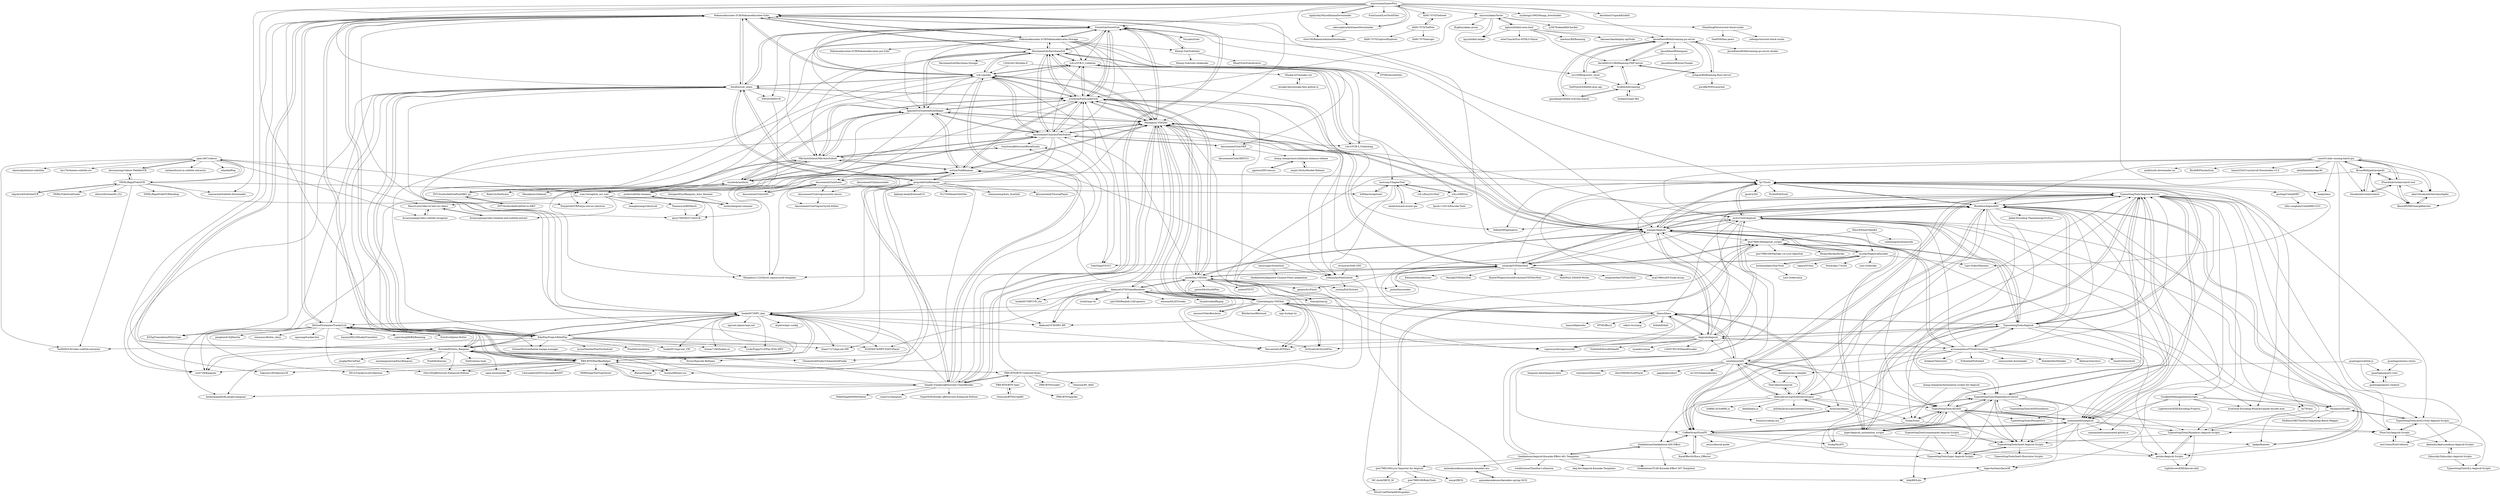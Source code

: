 digraph G {
"Nekomoekissaten-SUB/Nekomoekissaten-Subs" -> "SweetSub/SweetSub"
"Nekomoekissaten-SUB/Nekomoekissaten-Subs" -> "Nekomoekissaten-SUB/Nekomoekissaten-Storage"
"Nekomoekissaten-SUB/Nekomoekissaten-Subs" -> "foxofice/sub_share"
"Nekomoekissaten-SUB/Nekomoekissaten-Subs" -> "DeSireFire/animeTrackerList"
"Nekomoekissaten-SUB/Nekomoekissaten-Subs" -> "EstrellaXD/Auto_Bangumi"
"Nekomoekissaten-SUB/Nekomoekissaten-Subs" -> "PBH-BTN/PeerBanHelper"
"Nekomoekissaten-SUB/Nekomoekissaten-Subs" -> "HaruhanaSub/HaruhanaSub"
"Nekomoekissaten-SUB/Nekomoekissaten-Subs" -> "hooke007/MPV_lazy"
"Nekomoekissaten-SUB/Nekomoekissaten-Subs" -> "czy0729/Bangumi" ["e"=1]
"Nekomoekissaten-SUB/Nekomoekissaten-Subs" -> "vcb-s/guides"
"Nekomoekissaten-SUB/Nekomoekissaten-Subs" -> "KikoPlayProject/KikoPlay"
"Nekomoekissaten-SUB/Nekomoekissaten-Subs" -> "Simple-Tracker/qBittorrent-ClientBlocker"
"Nekomoekissaten-SUB/Nekomoekissaten-Subs" -> "Masaiki/xy-VSFilter"
"Nekomoekissaten-SUB/Nekomoekissaten-Subs" -> "SakuraLLM/SakuraLLM" ["e"=1]
"Nekomoekissaten-SUB/Nekomoekissaten-Subs" -> "EhTagTranslation/EhSyringe" ["e"=1]
"KikoPlayProject/KikoPlay" -> "hooke007/MPV_lazy"
"KikoPlayProject/KikoPlay" -> "diana7127/mpv.net-DW" ["e"=1]
"KikoPlayProject/KikoPlay" -> "422658476/MPV-EASY-Player" ["e"=1]
"KikoPlayProject/KikoPlay" -> "hooke007/mpv.net_CM" ["e"=1]
"KikoPlayProject/KikoPlay" -> "xyoye/DanDanPlayForAndroid" ["e"=1]
"KikoPlayProject/KikoPlay" -> "DeSireFire/animeTrackerList"
"KikoPlayProject/KikoPlay" -> "Predidit/oneAnime" ["e"=1]
"KikoPlayProject/KikoPlay" -> "foxofice/sub_share"
"KikoPlayProject/KikoPlay" -> "Nekomoekissaten-SUB/Nekomoekissaten-Subs"
"KikoPlayProject/KikoPlay" -> "Masaiki/xy-VSFilter"
"KikoPlayProject/KikoPlay" -> "dream7180/foobox-cn" ["e"=1]
"KikoPlayProject/KikoPlay" -> "EstrellaXD/Auto_Bangumi"
"KikoPlayProject/KikoPlay" -> "czy0729/Bangumi" ["e"=1]
"KikoPlayProject/KikoPlay" -> "LuckyPuppy514/Play-With-MPV" ["e"=1]
"KikoPlayProject/KikoPlay" -> "SchneeHertz/exhentai-manga-manager" ["e"=1]
"tp7/Sushi" -> "FichteFoll/Sushi"
"tp7/Sushi" -> "arition/SubRenamer"
"tp7/Sushi" -> "Infiziert90/getnative" ["e"=1]
"tp7/Sushi" -> "TypesettingTools/Aegisub-Motion"
"tp7/Sushi" -> "tp7/Prass"
"tp7/Sushi" -> "Ristellise/AegisubDC"
"tp7/Sushi" -> "arch1t3cht/Aegisub"
"tp7/Sushi" -> "kaegi/alass" ["e"=1]
"tp7/Sushi" -> "Irrational-Encoding-Wizardry/guide.encode.moe" ["e"=1]
"tp7/Sushi" -> "wangqr/Aegisub"
"tp7/Sushi" -> "sum1re/caption_ocr_tool"
"tp7/Sushi" -> "msg7086/x265-Yuuki-Asuna" ["e"=1]
"tp7/Sushi" -> "gnoling/UnlinkMKV"
"tp7/Sushi" -> "TypesettingTools/Aegisub"
"tp7/Sushi" -> "jpsdr/x264" ["e"=1]
"DeSireFire/animeTrackerList" -> "PBH-BTN/PeerBanHelper"
"DeSireFire/animeTrackerList" -> "XIU2/TrackersListCollection" ["e"=1]
"DeSireFire/animeTrackerList" -> "EstrellaXD/Auto_Bangumi"
"DeSireFire/animeTrackerList" -> "c0re100/qBittorrent-Enhanced-Edition" ["e"=1]
"DeSireFire/animeTrackerList" -> "EhTagTranslation/EhSyringe" ["e"=1]
"DeSireFire/animeTrackerList" -> "Nekomoekissaten-SUB/Nekomoekissaten-Subs"
"DeSireFire/animeTrackerList" -> "czy0729/Bangumi" ["e"=1]
"DeSireFire/animeTrackerList" -> "hooke007/MPV_lazy"
"DeSireFire/animeTrackerList" -> "hanmin0822/MisakaTranslator" ["e"=1]
"DeSireFire/animeTrackerList" -> "yujincheng08/BiliRoaming" ["e"=1]
"DeSireFire/animeTrackerList" -> "Notsfsssf/pixez-flutter" ["e"=1]
"DeSireFire/animeTrackerList" -> "KikoPlayProject/KikoPlay"
"DeSireFire/animeTrackerList" -> "jiangtian616/JHenTai" ["e"=1]
"DeSireFire/animeTrackerList" -> "xiaoyaocz/flutter_dmzj" ["e"=1]
"DeSireFire/animeTrackerList" -> "ngosang/trackerslist" ["e"=1]
"foxofice/sub_share" -> "Nekomoekissaten-SUB/Nekomoekissaten-Subs"
"foxofice/sub_share" -> "SweetSub/SweetSub"
"foxofice/sub_share" -> "qwqcode/SubRenamer"
"foxofice/sub_share" -> "yzwduck/FontLoaderSub"
"foxofice/sub_share" -> "KikoPlayProject/KikoPlay"
"foxofice/sub_share" -> "hooke007/MPV_lazy"
"foxofice/sub_share" -> "Masaiki/xy-VSFilter"
"foxofice/sub_share" -> "DMYJS/MMSUB"
"foxofice/sub_share" -> "DeSireFire/animeTrackerList"
"foxofice/sub_share" -> "EhTagTranslation/EhSyringe" ["e"=1]
"foxofice/sub_share" -> "SchneeHertz/exhentai-manga-manager" ["e"=1]
"foxofice/sub_share" -> "Simple-Tracker/qBittorrent-ClientBlocker"
"foxofice/sub_share" -> "czy0729/Bangumi" ["e"=1]
"foxofice/sub_share" -> "vcb-s/guides"
"foxofice/sub_share" -> "EstrellaXD/Auto_Bangumi"
"weizhenye/ASS" -> "weizhenye/ass-compiler"
"weizhenye/ASS" -> "libass/JavascriptSubtitlesOctopus"
"weizhenye/ASS" -> "libass/libass"
"weizhenye/ASS" -> "ThaUnknown/jassub"
"weizhenye/ASS" -> "Arnavion/libjass"
"weizhenye/ASS" -> "TypesettingTools/Aegisub-Motion"
"weizhenye/ASS" -> "weizhenye/Danmaku" ["e"=1]
"weizhenye/ASS" -> "wangqr/Aegisub"
"weizhenye/ASS" -> "SunnyLi/videojs-ass"
"weizhenye/ASS" -> "zhw2590582/SubPlayer" ["e"=1]
"weizhenye/ASS" -> "Aegisub/Aegisub"
"weizhenye/ASS" -> "TypesettingTools/AI2ASS"
"weizhenye/ASS" -> "papnkukn/subsrt"
"weizhenye/ASS" -> "m13253/danmaku2ass" ["e"=1]
"weizhenye/ASS" -> "bangumi-data/bangumi-data" ["e"=1]
"apm1467/videocr" -> "devmaxxing/videocr-PaddleOCR"
"apm1467/videocr" -> "SWHL/RapidVideOCR"
"apm1467/videocr" -> "HenryLulu/video-to-text-ocr-demo"
"apm1467/videocr" -> "shawnsky/extract-subtitles"
"apm1467/videocr" -> "lars76/chinese-subtitle-ocr"
"apm1467/videocr" -> "drsanwujiang/video-subtitle-recognize"
"apm1467/videocr" -> "sum1re/caption_ocr_tool"
"apm1467/videocr" -> "roybaer/burnt-in-subtitle-extractor"
"apm1467/videocr" -> "nilaoda/Blog" ["e"=1]
"apm1467/videocr" -> "YaoFANGUK/video-subtitle-extractor" ["e"=1]
"qwqcode/SubRenamer" -> "Nriver/Episode-ReName" ["e"=1]
"qwqcode/SubRenamer" -> "arition/SubRenamer"
"qwqcode/SubRenamer" -> "nuthx/subtitle-renamer"
"qwqcode/SubRenamer" -> "foxofice/sub_share"
"qwqcode/SubRenamer" -> "shenxianmq/Auto_Symlink" ["e"=1]
"qwqcode/SubRenamer" -> "hooke007/MPV_lazy"
"qwqcode/SubRenamer" -> "diana7127/mpv.net-DW" ["e"=1]
"qwqcode/SubRenamer" -> "Masaiki/xy-VSFilter"
"qwqcode/SubRenamer" -> "kjtsune/embyToLocalPlayer" ["e"=1]
"qwqcode/SubRenamer" -> "yzwduck/FontLoaderSub"
"qwqcode/SubRenamer" -> "bpking1/embyExternalUrl" ["e"=1]
"qwqcode/SubRenamer" -> "ChineseSubFinder/ChineseSubFinder" ["e"=1]
"qwqcode/SubRenamer" -> "kookxiang/jellyfin-plugin-bangumi" ["e"=1]
"qwqcode/SubRenamer" -> "wushuo894/ani-rss" ["e"=1]
"qwqcode/SubRenamer" -> "91270/MeiamSubtitles" ["e"=1]
"wangqr/Aegisub" -> "arch1t3cht/Aegisub"
"wangqr/Aegisub" -> "Ristellise/AegisubDC"
"wangqr/Aegisub" -> "Aegisub/Aegisub"
"wangqr/Aegisub" -> "TypesettingTools/Aegisub"
"wangqr/Aegisub" -> "Masaiki/xy-VSFilter"
"wangqr/Aegisub" -> "sorayuki/VSFilterMod"
"wangqr/Aegisub" -> "TypesettingTools/Aegisub-Motion"
"wangqr/Aegisub" -> "yzwduck/FontLoaderSub"
"wangqr/Aegisub" -> "arcusmaximus/YTSubConverter"
"wangqr/Aegisub" -> "pinterf/xy-VSFilter"
"wangqr/Aegisub" -> "CoffeeStraw/PyonFX"
"wangqr/Aegisub" -> "zyzsdy/NegativeEncoder"
"wangqr/Aegisub" -> "HaruhanaSub/HaruhanaSub"
"wangqr/Aegisub" -> "qwe7989199/aegisub_scripts"
"wangqr/Aegisub" -> "tp7/Sushi"
"Aleksoid1978/VideoRenderer" -> "Aleksoid1978/MPC-BE" ["e"=1]
"Aleksoid1978/VideoRenderer" -> "emoose/VideoRenderer" ["e"=1]
"Aleksoid1978/VideoRenderer" -> "pinterf/xy-VSFilter"
"Aleksoid1978/VideoRenderer" -> "Masaiki/xy-VSFilter"
"Aleksoid1978/VideoRenderer" -> "Cyberbeing/xy-VSFilter"
"Aleksoid1978/VideoRenderer" -> "hooke007/MPCVR_chs"
"Aleksoid1978/VideoRenderer" -> "clsid2/mpc-hc" ["e"=1]
"Aleksoid1978/VideoRenderer" -> "Nevcairiel/LAVFilters" ["e"=1]
"Aleksoid1978/VideoRenderer" -> "pal1000/Realtek-UAD-generic" ["e"=1]
"Aleksoid1978/VideoRenderer" -> "422658476/MPV-EASY-Player" ["e"=1]
"Aleksoid1978/VideoRenderer" -> "emoose/DLSSTweaks" ["e"=1]
"Aleksoid1978/VideoRenderer" -> "GyanD/codexffmpeg" ["e"=1]
"Aleksoid1978/VideoRenderer" -> "hooke007/MPV_lazy"
"Aleksoid1978/VideoRenderer" -> "staxrip/staxrip" ["e"=1]
"Aleksoid1978/VideoRenderer" -> "AviSynth/AviSynthPlus" ["e"=1]
"arcusmaximus/YTSubConverter" -> "wangqr/Aegisub"
"arcusmaximus/YTSubConverter" -> "Ristellise/AegisubDC"
"arcusmaximus/YTSubConverter" -> "arch1t3cht/Aegisub"
"arcusmaximus/YTSubConverter" -> "Aegisub/Aegisub"
"arcusmaximus/YTSubConverter" -> "TypesettingTools/Aegisub"
"arcusmaximus/YTSubConverter" -> "libass/JavascriptSubtitlesOctopus"
"arcusmaximus/YTSubConverter" -> "TypesettingTools/Aegisub-Motion"
"arcusmaximus/YTSubConverter" -> "xenova/chat-downloader" ["e"=1]
"arcusmaximus/YTSubConverter" -> "CoffeeStraw/PyonFX"
"arcusmaximus/YTSubConverter" -> "HolodexNet/Holodex" ["e"=1]
"arcusmaximus/YTSubConverter" -> "Kethsar/ytarchive" ["e"=1]
"arcusmaximus/YTSubConverter" -> "Inochi2D/inochi2d" ["e"=1]
"arcusmaximus/YTSubConverter" -> "Artikash/Textractor" ["e"=1]
"arcusmaximus/YTSubConverter" -> "FxEmbed/FxEmbed" ["e"=1]
"arcusmaximus/YTSubConverter" -> "weizhenye/ASS"
"miyouzi/aniGamerPlus" -> "sakuraakira/AniGamerDownloader"
"miyouzi/aniGamerPlus" -> "c0re100/BahamutAnimeDownloader"
"miyouzi/aniGamerPlus" -> "hgalytoby/MyselfAnimeDownloader"
"miyouzi/aniGamerPlus" -> "FutaGuard/LowTechFilter" ["e"=1]
"miyouzi/aniGamerPlus" -> "wayneclub/Subtitle-Downloader" ["e"=1]
"miyouzi/aniGamerPlus" -> "foxofice/sub_share"
"miyouzi/aniGamerPlus" -> "hbl917070/Tiefsee4"
"miyouzi/aniGamerPlus" -> "SweetSub/SweetSub"
"miyouzi/aniGamerPlus" -> "Last-Order/Minyami" ["e"=1]
"miyouzi/aniGamerPlus" -> "xuzhengyi1995/Manga_downloader" ["e"=1]
"miyouzi/aniGamerPlus" -> "miyouzi/akamTester"
"miyouzi/aniGamerPlus" -> "Aeroblast/UnpackKindleS" ["e"=1]
"miyouzi/aniGamerPlus" -> "JasonKhew96/biliroaming-go-server"
"miyouzi/aniGamerPlus" -> "KikoPlayProject/KikoPlay"
"miyouzi/aniGamerPlus" -> "Nekomoekissaten-SUB/Nekomoekissaten-Subs"
"AmusementClub/AssFontSubset" -> "wyzdwdz/assfonts"
"AmusementClub/AssFontSubset" -> "MkvAutoSubset/MkvAutoSubset"
"AmusementClub/AssFontSubset" -> "Apache553/SubtitleFontHelper"
"AmusementClub/AssFontSubset" -> "AmusementClub/OKP"
"AmusementClub/AssFontSubset" -> "Morpheus1123/ZeroS-vapoursynth-template" ["e"=1]
"AmusementClub/AssFontSubset" -> "HaruhanaSub/HaruhanaSub"
"AmusementClub/AssFontSubset" -> "yzwduck/FontLoaderSub"
"AmusementClub/AssFontSubset" -> "AmusementClub/tools"
"AmusementClub/AssFontSubset" -> "Masaiki/xy-VSFilter"
"AmusementClub/AssFontSubset" -> "vcb-s/VCB-S_Publishing"
"AmusementClub/AssFontSubset" -> "vcb-s/VCB-S_Collation"
"AmusementClub/AssFontSubset" -> "tonyhsie/qBittorrentBlockXunlei"
"AmusementClub/AssFontSubset" -> "YohoYang/VSGUI" ["e"=1]
"AmusementClub/AssFontSubset" -> "vcb-s/guides"
"TypesettingTools/Aegisub" -> "arch1t3cht/Aegisub"
"TypesettingTools/Aegisub" -> "Aegisub/Aegisub"
"TypesettingTools/Aegisub" -> "wangqr/Aegisub"
"TypesettingTools/Aegisub" -> "Ristellise/AegisubDC"
"TypesettingTools/Aegisub" -> "TypesettingTools/Aegisub-Motion"
"TypesettingTools/Aegisub" -> "unanimated/luaegisub"
"TypesettingTools/Aegisub" -> "tp7/Sushi"
"TypesettingTools/Aegisub" -> "CoffeeStraw/PyonFX"
"TypesettingTools/Aegisub" -> "libass/libass"
"TypesettingTools/Aegisub" -> "vapoursynth/vapoursynth" ["e"=1]
"TypesettingTools/Aegisub" -> "Irrational-Encoding-Wizardry/guide.encode.moe" ["e"=1]
"TypesettingTools/Aegisub" -> "bjakja/Kainote"
"TypesettingTools/Aegisub" -> "arcusmaximus/YTSubConverter"
"TypesettingTools/Aegisub" -> "TypesettingTools/DependencyControl"
"TypesettingTools/Aegisub" -> "petzku/Aegisub-Scripts"
"revaraver/Soft-CHS" -> "youlun/AssFontSubset"
"kghost/bilibili-area-limit" -> "ipcjs/bilibili-helper" ["e"=1]
"kghost/bilibili-area-limit" -> "david082321/BiliRoaming-PHP-Server"
"kghost/bilibili-area-limit" -> "meolunr/BiliRoaming" ["e"=1]
"kghost/bilibili-area-limit" -> "miyouzi/akamTester"
"kghost/bilibili-area-limit" -> "kansaer/dandanplay-apiNode" ["e"=1]
"kghost/bilibili-area-limit" -> "esterTion/AcFun-HTML5-Player" ["e"=1]
"kghost/bilibili-area-limit" -> "JasonKhew96/biliroaming-go-server"
"SweetSub/SweetSub" -> "Nekomoekissaten-SUB/Nekomoekissaten-Subs"
"SweetSub/SweetSub" -> "yzwduck/FontLoaderSub"
"SweetSub/SweetSub" -> "HaruhanaSub/HaruhanaSub"
"SweetSub/SweetSub" -> "foxofice/sub_share"
"SweetSub/SweetSub" -> "Masaiki/xy-VSFilter"
"SweetSub/SweetSub" -> "vcb-s/VCB-S_Collation"
"SweetSub/SweetSub" -> "AmusementClub/AssFontSubset"
"SweetSub/SweetSub" -> "vcb-s/guides"
"SweetSub/SweetSub" -> "DMYJS/MMSUB"
"SweetSub/SweetSub" -> "Nekomoekissaten-SUB/Nekomoekissaten-Storage"
"SweetSub/SweetSub" -> "Kitauji-Sub/Subtitles"
"SweetSub/SweetSub" -> "Apache553/SubtitleFontHelper"
"SweetSub/SweetSub" -> "SweetSub/SweetSub"
"SweetSub/SweetSub" -> "tp7/Sushi"
"SweetSub/SweetSub" -> "wangqr/Aegisub"
"libass/libass" -> "libass/JavascriptSubtitlesOctopus"
"libass/libass" -> "weizhenye/ASS"
"libass/libass" -> "haasn/libplacebo" ["e"=1]
"libass/libass" -> "vapoursynth/vapoursynth" ["e"=1]
"libass/libass" -> "wangqr/Aegisub"
"libass/libass" -> "Aegisub/Aegisub"
"libass/libass" -> "Masaiki/xy-VSFilter"
"libass/libass" -> "Ristellise/AegisubDC"
"libass/libass" -> "FFMS/ffms2" ["e"=1]
"libass/libass" -> "TypesettingTools/Aegisub"
"libass/libass" -> "arch1t3cht/Aegisub"
"libass/libass" -> "sekrit-twc/zimg" ["e"=1]
"libass/libass" -> "pinterf/xy-VSFilter"
"libass/libass" -> "fribidi/fribidi" ["e"=1]
"libass/libass" -> "Cyberbeing/xy-VSFilter"
"CoffeeStraw/PyonFX" -> "unanimated/luaegisub"
"CoffeeStraw/PyonFX" -> "TypesettingTools/Aegisub-Motion"
"CoffeeStraw/PyonFX" -> "KaraEffect0r/Kara_Effector"
"CoffeeStraw/PyonFX" -> "Seekladoom/Seekladoom-ASS-Effect"
"CoffeeStraw/PyonFX" -> "TypesettingTools/AI2ASS"
"CoffeeStraw/PyonFX" -> "TypesettingTools/DependencyControl"
"CoffeeStraw/PyonFX" -> "Ristellise/AegisubDC"
"CoffeeStraw/PyonFX" -> "Youka/NyuFX"
"CoffeeStraw/PyonFX" -> "petzku/Aegisub-Scripts"
"CoffeeStraw/PyonFX" -> "bjakja/Kainote"
"CoffeeStraw/PyonFX" -> "zeriyu/fansub-guide"
"BrunoReX/jmkvpropedit" -> "iPzard/mkvtoolnix-batch-tool"
"BrunoReX/jmkvpropedit" -> "yaser01/mkv-muxing-batch-gui"
"BrunoReX/jmkvpropedit" -> "Bazzu85/MKVmergeBatcher"
"BrunoReX/jmkvpropedit" -> "Serede/mkvtoolnix-batch"
"BrunoReX/jmkvpropedit" -> "akai10tsuki/mkvbatchmultiplex"
"BrunoReX/jmkvpropedit" -> "tp7/Sushi"
"qwe7989199/aegisub_scripts" -> "lyger/Aegisub_automation_scripts"
"qwe7989199/aegisub_scripts" -> "WitchCraftWorks66/StupidAss"
"qwe7989199/aegisub_scripts" -> "qwe7989199/NijiSaki-1st-Live-OpenSub"
"qwe7989199/aegisub_scripts" -> "zyzsdy/NegativeEncoder"
"qwe7989199/aegisub_scripts" -> "sorayuki/VSFilterMod"
"qwe7989199/aegisub_scripts" -> "RichardKiriko/Kiriko"
"qwe7989199/aegisub_scripts" -> "qwe7989199/Lyric-Importer-for-Aegisub"
"qwe7989199/aegisub_scripts" -> "unanimated/luaegisub"
"sakuraakira/AniGamerDownloader" -> "miyouzi/aniGamerPlus"
"sakuraakira/AniGamerDownloader" -> "c0re100/BahamutAnimeDownloader"
"vcb-s/OKEGui" -> "lpsub-114514/Encode-Tools"
"vcb-s/OKEGui" -> "tautcony/ChapterTool"
"vcb-s/OKEGui" -> "amefs/lsmash-muxer-gui"
"HenryLulu/video-to-text-ocr-demo" -> "drsanwujiang/video-subtitle-recognize"
"HenryLulu/video-to-text-ocr-demo" -> "drsanwujiang/video-timeline-and-subtitle-extract"
"drsanwujiang/video-subtitle-recognize" -> "HenryLulu/video-to-text-ocr-demo"
"hbl917070/TiefSee" -> "hbl917070/Tiefsee4"
"hbl917070/TiefSee" -> "hbl917070/CaptureExplorer"
"hbl917070/TiefSee" -> "hbl917070/aeropic"
"yzwduck/FontLoaderSub" -> "Apache553/SubtitleFontHelper"
"yzwduck/FontLoaderSub" -> "Masaiki/xy-VSFilter"
"yzwduck/FontLoaderSub" -> "arition/SubRenamer"
"yzwduck/FontLoaderSub" -> "MkvAutoSubset/MkvAutoSubset"
"yzwduck/FontLoaderSub" -> "SweetSub/SweetSub"
"yzwduck/FontLoaderSub" -> "vcb-s/VCB-S_Collation"
"yzwduck/FontLoaderSub" -> "AmusementClub/AssFontSubset"
"yzwduck/FontLoaderSub" -> "HaruhanaSub/HaruhanaSub"
"yzwduck/FontLoaderSub" -> "youlun/AssFontSubset"
"yzwduck/FontLoaderSub" -> "wyzdwdz/assfonts"
"yzwduck/FontLoaderSub" -> "wangqr/Aegisub"
"yzwduck/FontLoaderSub" -> "pinterf/xy-VSFilter"
"yzwduck/FontLoaderSub" -> "Cyberbeing/xy-VSFilter"
"yzwduck/FontLoaderSub" -> "foxofice/sub_share"
"yzwduck/FontLoaderSub" -> "vcb-s/guides"
"Serede/mkvtoolnix-batch" -> "iPzard/mkvtoolnix-batch-tool"
"Serede/mkvtoolnix-batch" -> "BrunoReX/jmkvpropedit"
"pinterf/xy-VSFilter" -> "Cyberbeing/xy-VSFilter"
"pinterf/xy-VSFilter" -> "Masaiki/xy-VSFilter"
"pinterf/xy-VSFilter" -> "Aleksoid1978/VideoRenderer"
"pinterf/xy-VSFilter" -> "sorayuki/VSFilterMod"
"pinterf/xy-VSFilter" -> "yzwduck/FontLoaderSub"
"pinterf/xy-VSFilter" -> "wangqr/Aegisub"
"pinterf/xy-VSFilter" -> "AviSynth/AviSynthPlus" ["e"=1]
"pinterf/xy-VSFilter" -> "Nevcairiel/LAVFilters" ["e"=1]
"pinterf/xy-VSFilter" -> "pinterf/TIVTC" ["e"=1]
"pinterf/xy-VSFilter" -> "Aleksoid1978/MPC-BE" ["e"=1]
"pinterf/xy-VSFilter" -> "pinterf/AviSynthPlus" ["e"=1]
"pinterf/xy-VSFilter" -> "AmusementClub/AssFontSubset"
"pinterf/xy-VSFilter" -> "vapoursynth/vapoursynth" ["e"=1]
"pinterf/xy-VSFilter" -> "gispos/AvsPmod" ["e"=1]
"pinterf/xy-VSFilter" -> "pinterf/assrender" ["e"=1]
"ShenHongFei/utorrent-block-xunlei" -> "yefengo/utorrent-block-xunlei"
"ShenHongFei/utorrent-block-xunlei" -> "SeaHOH/ban-peers"
"zyzsdy/NegativeEncoder" -> "hoshinohikari/StarTools"
"zyzsdy/NegativeEncoder" -> "qwe7989199/aegisub_scripts"
"zyzsdy/NegativeEncoder" -> "YohoYang/VSGUI" ["e"=1]
"zyzsdy/NegativeEncoder" -> "Last-Order/kkr" ["e"=1]
"zyzsdy/NegativeEncoder" -> "sorayuki/VSFilterMod"
"zyzsdy/NegativeEncoder" -> "rigaya/NVEnc" ["e"=1]
"zyzsdy/NegativeEncoder" -> "Last-Order/Minyami" ["e"=1]
"zyzsdy/NegativeEncoder" -> "Yesterday17/sswa" ["e"=1]
"zyzsdy/NegativeEncoder" -> "TypesettingTools/Aegisub-Motion"
"zyzsdy/NegativeEncoder" -> "wangqr/Aegisub"
"miyouzi/akamTester" -> "zz5678/akamBiliChecker"
"miyouzi/akamTester" -> "ipcjs/bilibili-helper" ["e"=1]
"miyouzi/akamTester" -> "kghost/bilibili-area-limit"
"miyouzi/akamTester" -> "BugKun/akam-proxy"
"miyouzi/akamTester" -> "zzc10086/grocery_store"
"miyouzi/akamTester" -> "yzwduck/FontLoaderSub"
"miyouzi/akamTester" -> "ShenHongFei/utorrent-block-xunlei"
"youlun/AssFontSubset" -> "ihkk/KKSubs"
"youlun/AssFontSubset" -> "youlun/EACExtract"
"qwe7989199/Lyric-Importer-for-Aegisub" -> "MC-dusk/QRCD_M"
"qwe7989199/Lyric-Importer-for-Aegisub" -> "qwe7989199/RubyTools"
"qwe7989199/Lyric-Importer-for-Aegisub" -> "qwe7989199/aegisub_scripts"
"qwe7989199/Lyric-Importer-for-Aegisub" -> "xmcp/QRCD"
"TypesettingTools/Myaamori-Aegisub-Scripts" -> "petzku/Aegisub-Scripts"
"TypesettingTools/Myaamori-Aegisub-Scripts" -> "LightArrowsEXE/fansub-utils"
"TypesettingTools/Myaamori-Aegisub-Scripts" -> "TypesettingTools/line0-Aegisub-Scripts"
"animekaraokesass/anime-karaokes-ass" -> "animekaraokesass/karaokes-spring-2019"
"animekaraokesass/karaokes-spring-2019" -> "animekaraokesass/anime-karaokes-ass"
"drsanwujiang/video-timeline-and-subtitle-extract" -> "HenryLulu/video-to-text-ocr-demo"
"DYY-Studio/AddSubFont-to-MKV" -> "DYY-Studio/AddSubFontMKV_py"
"TypesettingTools/line0-Aegisub-Scripts" -> "TypesettingTools/lyger-Aegisub-Scripts"
"TypesettingTools/line0-Aegisub-Scripts" -> "TypesettingTools/line0-Illustrator-Scripts"
"Thomasyse/BDMatch" -> "qiusj759039257/LKSUB"
"tastysugar/SweetSub" -> "Seekladoom/Japanese-Chinese-Fonts-adaptation"
"tastysugar/SweetSub" -> "youlun/AssFontSubset"
"SAPikachu/igstools" -> "tautcony/ChapterTool"
"akai10tsuki/mkvbatchmultiplex" -> "Bazzu85/MKVmergeBatcher"
"zjgwhcn/DIY-zimuzu" -> "zhang-changwei/avs2bdnxml-exhance-release"
"TypesettingTools/Aegisub-Motion" -> "TypesettingTools/DependencyControl"
"TypesettingTools/Aegisub-Motion" -> "TypesettingTools/AI2ASS"
"TypesettingTools/Aegisub-Motion" -> "unanimated/luaegisub"
"TypesettingTools/Aegisub-Motion" -> "lyger/Aegisub_automation_scripts"
"TypesettingTools/Aegisub-Motion" -> "Ristellise/AegisubDC"
"TypesettingTools/Aegisub-Motion" -> "TypesettingTools/line0-Aegisub-Scripts"
"TypesettingTools/Aegisub-Motion" -> "TypesettingTools/lyger-Aegisub-Scripts"
"TypesettingTools/Aegisub-Motion" -> "PhosCity/Aegisub-Scripts"
"TypesettingTools/Aegisub-Motion" -> "CoffeeStraw/PyonFX"
"TypesettingTools/Aegisub-Motion" -> "petzku/Aegisub-Scripts"
"TypesettingTools/Aegisub-Motion" -> "TypesettingTools/Myaamori-Aegisub-Scripts"
"TypesettingTools/Aegisub-Motion" -> "TypesettingTools/arch1t3cht-Aegisub-Scripts"
"TypesettingTools/Aegisub-Motion" -> "TypesettingTools/Perspective"
"TypesettingTools/Aegisub-Motion" -> "logarrhythmic/karaOK"
"TypesettingTools/Aegisub-Motion" -> "Youka/Yutils"
"hooke007/MPV_lazy" -> "diana7127/mpv.net-DW" ["e"=1]
"hooke007/MPV_lazy" -> "dyphire/mpv-config" ["e"=1]
"hooke007/MPV_lazy" -> "hooke007/mpv.net_CM" ["e"=1]
"hooke007/MPV_lazy" -> "KikoPlayProject/KikoPlay"
"hooke007/MPV_lazy" -> "mpvnet-player/mpv.net" ["e"=1]
"hooke007/MPV_lazy" -> "dream7180/foobox-cn" ["e"=1]
"hooke007/MPV_lazy" -> "LuckyPuppy514/Play-With-MPV" ["e"=1]
"hooke007/MPV_lazy" -> "422658476/MPV-EASY-Player" ["e"=1]
"hooke007/MPV_lazy" -> "Blinue/Magpie" ["e"=1]
"hooke007/MPV_lazy" -> "c0re100/qBittorrent-Enhanced-Edition" ["e"=1]
"hooke007/MPV_lazy" -> "EstrellaXD/Auto_Bangumi"
"hooke007/MPV_lazy" -> "PBH-BTN/PeerBanHelper"
"hooke007/MPV_lazy" -> "DeSireFire/animeTrackerList"
"hooke007/MPV_lazy" -> "Aleksoid1978/MPC-BE" ["e"=1]
"hooke007/MPV_lazy" -> "Nevcairiel/LAVFilters" ["e"=1]
"zzc10086/grocery_store" -> "fuckbili/biliroaming"
"zzc10086/grocery_store" -> "david082321/BiliRoaming-PHP-Server"
"zzc10086/grocery_store" -> "JasonKhew96/biliroaming-go-server"
"zzc10086/grocery_store" -> "SeeFlowerX/bilibili-grpc-api"
"Nekomoekissaten-SUB/Nekomoekissaten-Storage" -> "Nekomoekissaten-SUB/Nekomoekissaten-Subs"
"Nekomoekissaten-SUB/Nekomoekissaten-Storage" -> "HaruhanaSub/HaruhanaSub"
"Nekomoekissaten-SUB/Nekomoekissaten-Storage" -> "SweetSub/SweetSub"
"Nekomoekissaten-SUB/Nekomoekissaten-Storage" -> "yzwduck/FontLoaderSub"
"Nekomoekissaten-SUB/Nekomoekissaten-Storage" -> "Nekomoekissaten-SUB/Nekomoekissaten-poi-Subs"
"Nekomoekissaten-SUB/Nekomoekissaten-Storage" -> "Kitauji-Sub/Subtitles"
"Nekomoekissaten-SUB/Nekomoekissaten-Storage" -> "vcb-s/VCB-S_Collation"
"Nekomoekissaten-SUB/Nekomoekissaten-Storage" -> "AmusementClub/OKP"
"Nekomoekissaten-SUB/Nekomoekissaten-Storage" -> "vcb-s/guides"
"Nekomoekissaten-SUB/Nekomoekissaten-Storage" -> "qiusj759039257/LKSUB"
"Nekomoekissaten-SUB/Nekomoekissaten-Storage" -> "Masaiki/xy-VSFilter"
"Nekomoekissaten-SUB/Nekomoekissaten-Storage" -> "wangqr/Aegisub"
"Nekomoekissaten-SUB/Nekomoekissaten-Storage" -> "Apache553/SubtitleFontHelper"
"Nekomoekissaten-SUB/Nekomoekissaten-Storage" -> "MkvAutoSubset/MkvAutoSubset"
"unanimated/luaegisub" -> "TypesettingTools/DependencyControl"
"unanimated/luaegisub" -> "unanimated/unanimated.github.io"
"unanimated/luaegisub" -> "TypesettingTools/Aegisub-Motion"
"unanimated/luaegisub" -> "TypesettingTools/AI2ASS"
"unanimated/luaegisub" -> "lyger/Aegisub_automation_scripts"
"unanimated/luaegisub" -> "TypesettingTools/line0-Aegisub-Scripts"
"unanimated/luaegisub" -> "PhosCity/Aegisub-Scripts"
"unanimated/luaegisub" -> "TypesettingTools/lyger-Aegisub-Scripts"
"unanimated/luaegisub" -> "CoffeeStraw/PyonFX"
"unanimated/luaegisub" -> "petzku/Aegisub-Scripts"
"unanimated/luaegisub" -> "TypesettingTools/Myaamori-Aegisub-Scripts"
"vcb-s/VCB-S_Collation" -> "vcb-s/VCB-S_Publishing"
"vcb-s/VCB-S_Collation" -> "vcb-s/guides"
"vcb-s/VCB-S_Collation" -> "vcb-s/OKEGui"
"vcb-s/VCB-S_Collation" -> "HaruhanaSub/HaruhanaSub"
"vcb-s/VCB-S_Collation" -> "tautcony/ChapterTool"
"vcb-s/VCB-S_Collation" -> "yzwduck/FontLoaderSub"
"Ristellise/AegisubDC" -> "arch1t3cht/Aegisub"
"Ristellise/AegisubDC" -> "TypesettingTools/Aegisub-Motion"
"Ristellise/AegisubDC" -> "wangqr/Aegisub"
"Ristellise/AegisubDC" -> "unanimated/luaegisub"
"Ristellise/AegisubDC" -> "TypesettingTools/Aegisub"
"Ristellise/AegisubDC" -> "CoffeeStraw/PyonFX"
"Ristellise/AegisubDC" -> "bjakja/Kainote"
"Ristellise/AegisubDC" -> "sorayuki/VSFilterMod"
"Ristellise/AegisubDC" -> "TypesettingTools/DependencyControl"
"Ristellise/AegisubDC" -> "GoodJobMedia/gjmbatchscripts"
"Ristellise/AegisubDC" -> "Jaded-Encoding-Thaumaturgy/lvsfunc" ["e"=1]
"Ristellise/AegisubDC" -> "lyger/Aegisub_automation_scripts"
"Ristellise/AegisubDC" -> "TypesettingTools/AI2ASS"
"Ristellise/AegisubDC" -> "Myaamori/SubKt"
"Ristellise/AegisubDC" -> "tp7/Sushi"
"hgalytoby/MyselfAnimeDownloader" -> "miyouzi/aniGamerPlus"
"hgalytoby/MyselfAnimeDownloader" -> "sakuraakira/AniGamerDownloader"
"hoshinohikari/StarTools" -> "zyzsdy/NegativeEncoder"
"hoshinohikari/StarTools" -> "Last-Order/shua" ["e"=1]
"Apache553/SubtitleFontHelper" -> "yzwduck/FontLoaderSub"
"Apache553/SubtitleFontHelper" -> "arition/SubRenamer"
"Apache553/SubtitleFontHelper" -> "wyzdwdz/assfonts"
"Apache553/SubtitleFontHelper" -> "AmusementClub/x265"
"Apache553/SubtitleFontHelper" -> "AmusementClub/AssFontSubset"
"Apache553/SubtitleFontHelper" -> "MkvAutoSubset/MkvAutoSubset"
"Apache553/SubtitleFontHelper" -> "HaruhanaSub/HaruhanaSub"
"Apache553/SubtitleFontHelper" -> "Morpheus1123/ZeroS-vapoursynth-template" ["e"=1]
"Apache553/SubtitleFontHelper" -> "youlun/AssFontSubset"
"Apache553/SubtitleFontHelper" -> "Masaiki/xy-VSFilter"
"1204244136/index-X" -> "vcb-s/guides"
"1204244136/index-X" -> "Misaka-IoT/misaka-vue"
"Seekladoom/Aegisub-Karaoke-Effect-481-Templates" -> "Seekladoom/Seekladoom-ASS-Effect"
"Seekladoom/Aegisub-Karaoke-Effect-481-Templates" -> "TypesettingTools/Aegisub-Motion"
"Seekladoom/Aegisub-Karaoke-Effect-481-Templates" -> "qwe7989199/aegisub_scripts"
"Seekladoom/Aegisub-Karaoke-Effect-481-Templates" -> "winddramon/Timeline-Lullamoon"
"Seekladoom/Aegisub-Karaoke-Effect-481-Templates" -> "Aeg-dev/Aegisub-Karaoke-Templates"
"Seekladoom/Aegisub-Karaoke-Effect-481-Templates" -> "qwe7989199/Lyric-Importer-for-Aegisub"
"Seekladoom/Aegisub-Karaoke-Effect-481-Templates" -> "logarrhythmic/karaOK"
"Seekladoom/Aegisub-Karaoke-Effect-481-Templates" -> "animekaraokesass/anime-karaokes-ass"
"Seekladoom/Aegisub-Karaoke-Effect-481-Templates" -> "Seekladoom/TCAX-Karaoke-Effect-287-Templates"
"Myaamori/SubKt" -> "TypesettingTools/Myaamori-Aegisub-Scripts"
"Myaamori/SubKt" -> "TypesettingTools/arch1t3cht-Aegisub-Scripts"
"Myaamori/SubKt" -> "McBaws/MKVToolNix-Sequential-Batch-Mapper"
"TypesettingTools/lyger-Aegisub-Scripts" -> "TypesettingTools/line0-Aegisub-Scripts"
"tp7/Prass" -> "TypesettingTools/Myaamori-Aegisub-Scripts"
"vcb-s/VCB-S_Publishing" -> "vcb-s/VCB-S_Collation"
"Seekladoom/Seekladoom-ASS-Effect" -> "Seekladoom/Aegisub-Karaoke-Effect-481-Templates"
"Seekladoom/Seekladoom-ASS-Effect" -> "CoffeeStraw/PyonFX"
"Seekladoom/Seekladoom-ASS-Effect" -> "Seekladoom/TCAX-Karaoke-Effect-287-Templates"
"Seekladoom/Seekladoom-ASS-Effect" -> "KaraEffect0r/Kara_Effector"
"sum1re/caption_ocr_tool" -> "freyjaSubOCR/freyja-sub-ocr-electron"
"sum1re/caption_ocr_tool" -> "zhangboyang/video2sub"
"sum1re/caption_ocr_tool" -> "drsanwujiang/video-timeline-and-subtitle-extract"
"sum1re/caption_ocr_tool" -> "qiusj759039257/LKSUB"
"sum1re/caption_ocr_tool" -> "vcb-s/VCB-S_Collation"
"sum1re/caption_ocr_tool" -> "Morpheus1123/ZeroS-vapoursynth-template" ["e"=1]
"sum1re/caption_ocr_tool" -> "Thomasyse/BDMatch"
"sum1re/caption_ocr_tool" -> "HenryLulu/video-to-text-ocr-demo"
"SunnyLi/videojs-ass" -> "Arnavion/libjass"
"Bazzu85/MKVmergeBatcher" -> "akai10tsuki/mkvbatchmultiplex"
"Bazzu85/MKVmergeBatcher" -> "iPzard/mkvtoolnix-batch-tool"
"DMYJS/MMSUB" -> "qiusj759039257/LKSUB"
"qwe7989199/RubyTools" -> "WitchCraftWorks66/StupidAss"
"petzku/Aegisub-Scripts" -> "LightArrowsEXE/fansub-utils"
"petzku/Aegisub-Scripts" -> "TypesettingTools/Myaamori-Aegisub-Scripts"
"KaraEffect0r/Kara_Effector" -> "TypesettingTools/DependencyControl"
"KaraEffect0r/Kara_Effector" -> "CoffeeStraw/PyonFX"
"Youka/Yutils" -> "TypesettingTools/line0-Aegisub-Scripts"
"Youka/Yutils" -> "Youka/NyuFX"
"Youka/Yutils" -> "TypesettingTools/AI2ASS"
"gsantiago/mixins-stylus" -> "gsantiago/jquery-view"
"Masaiki/xy-VSFilter" -> "pinterf/xy-VSFilter"
"Masaiki/xy-VSFilter" -> "yzwduck/FontLoaderSub"
"Masaiki/xy-VSFilter" -> "Cyberbeing/xy-VSFilter"
"Masaiki/xy-VSFilter" -> "vcb-s/guides"
"Masaiki/xy-VSFilter" -> "HaruhanaSub/HaruhanaSub"
"Masaiki/xy-VSFilter" -> "Aleksoid1978/VideoRenderer"
"Masaiki/xy-VSFilter" -> "sorayuki/VSFilterMod"
"Masaiki/xy-VSFilter" -> "wangqr/Aegisub"
"Masaiki/xy-VSFilter" -> "Apache553/SubtitleFontHelper"
"Masaiki/xy-VSFilter" -> "arition/SubRenamer"
"Masaiki/xy-VSFilter" -> "AmusementClub/AssFontSubset"
"Masaiki/xy-VSFilter" -> "SweetSub/SweetSub"
"Masaiki/xy-VSFilter" -> "Aleksoid1978/MPC-BE" ["e"=1]
"Masaiki/xy-VSFilter" -> "hooke007/MPCVR_chs"
"Masaiki/xy-VSFilter" -> "Simple-Tracker/qBittorrent-ClientBlocker"
"fuckbili/Super-Bili" -> "fuckbili/biliroaming"
"gamekingv/bilibili-oversea-search" -> "fuckbili/biliroaming"
"gamekingv/bilibili-oversea-search" -> "JasonKhew96/biliroaming-go-server"
"SweetSub/SweetSub" -> "Yusyabu/Subs"
"JasonKhew96/biliroaming-go-server" -> "david082321/BiliRoaming-PHP-Server"
"JasonKhew96/biliroaming-go-server" -> "pchpub/BiliRoaming-Rust-Server"
"JasonKhew96/biliroaming-go-server" -> "JasonKhew96/biliroaming-go-server-docker"
"JasonKhew96/biliroaming-go-server" -> "gamekingv/bilibili-oversea-search"
"JasonKhew96/biliroaming-go-server" -> "JasonKhew96/bangumi"
"JasonKhew96/biliroaming-go-server" -> "zzc10086/grocery_store"
"JasonKhew96/biliroaming-go-server" -> "fuckbili/biliroaming"
"david082321/BiliRoaming-PHP-Server" -> "JasonKhew96/biliroaming-go-server"
"david082321/BiliRoaming-PHP-Server" -> "fuckbili/biliroaming"
"david082321/BiliRoaming-PHP-Server" -> "pchpub/BiliRoaming-Rust-Server"
"david082321/BiliRoaming-PHP-Server" -> "zzc10086/grocery_store"
"yaser01/mkv-muxing-batch-gui" -> "BrunoReX/jmkvpropedit"
"yaser01/mkv-muxing-batch-gui" -> "iPzard/mkvtoolnix-batch-tool"
"yaser01/mkv-muxing-batch-gui" -> "Bazzu85/MKVmergeBatcher"
"yaser01/mkv-muxing-batch-gui" -> "akai10tsuki/mkvbatchmultiplex"
"yaser01/mkv-muxing-batch-gui" -> "Serede/mkvtoolnix-batch"
"yaser01/mkv-muxing-batch-gui" -> "anidl/multi-downloader-nx" ["e"=1]
"yaser01/mkv-muxing-batch-gui" -> "arch1t3cht/Aegisub"
"yaser01/mkv-muxing-batch-gui" -> "RickDB/PlexAniSync" ["e"=1]
"yaser01/mkv-muxing-batch-gui" -> "hama3254/Crunchyroll-Downloader-v3.0" ["e"=1]
"yaser01/mkv-muxing-batch-gui" -> "moi15moi/FontCollector"
"yaser01/mkv-muxing-batch-gui" -> "kaegi/alass" ["e"=1]
"yaser01/mkv-muxing-batch-gui" -> "staxrip/staxrip" ["e"=1]
"yaser01/mkv-muxing-batch-gui" -> "abdallahmehiz/mpvKt" ["e"=1]
"yaser01/mkv-muxing-batch-gui" -> "Ristellise/AegisubDC"
"logarrhythmic/karaOK" -> "ihkk/KKSubs"
"gsantiago/subtitle.js" -> "gsantiago/jquery-clickout"
"gsantiago/subtitle.js" -> "gsantiago/jquery-view"
"gsantiago/subtitle.js" -> "weizhenye/ass-compiler"
"TypesettingTools/DependencyControl" -> "TypesettingTools/Aegisub-Motion"
"TypesettingTools/DependencyControl" -> "unanimated/luaegisub"
"TypesettingTools/DependencyControl" -> "lyger/Aegisub_automation_scripts"
"TypesettingTools/DependencyControl" -> "TypesettingTools/AI2ASS"
"TypesettingTools/DependencyControl" -> "TypesettingTools/lyger-Aegisub-Scripts"
"TypesettingTools/DependencyControl" -> "TypesettingTools/Myaamori-Aegisub-Scripts"
"TypesettingTools/DependencyControl" -> "TypesettingTools/line0-Aegisub-Scripts"
"TypesettingTools/DependencyControl" -> "TypesettingTools/ASSFoundation"
"TypesettingTools/DependencyControl" -> "logarrhythmic/karaOK"
"TypesettingTools/DependencyControl" -> "petzku/Aegisub-Scripts"
"AmusementClub/assrender" -> "AmusementClub/vapoursynth-classic"
"fuckbili/biliroaming" -> "david082321/BiliRoaming-PHP-Server"
"fuckbili/biliroaming" -> "gamekingv/bilibili-oversea-search"
"fuckbili/biliroaming" -> "fuckbili/Super-Bili"
"hbl917070/Tiefsee4" -> "hbl917070/TiefSee"
"zhang-changwei/Automation-scripts-for-Aegisub" -> "Youka/Yutils"
"zhang-changwei/Automation-scripts-for-Aegisub" -> "TypesettingTools/DependencyControl"
"Arnavion/libjass" -> "SunnyLi/videojs-ass"
"Arnavion/libjass" -> "libass/JavascriptSubtitlesOctopus"
"Arnavion/libjass" -> "TypesettingTools/line0-Aegisub-Scripts"
"iPzard/mkvtoolnix-batch-tool" -> "BrunoReX/jmkvpropedit"
"iPzard/mkvtoolnix-batch-tool" -> "Bazzu85/MKVmergeBatcher"
"iPzard/mkvtoolnix-batch-tool" -> "yaser01/mkv-muxing-batch-gui"
"iPzard/mkvtoolnix-batch-tool" -> "Serede/mkvtoolnix-batch"
"iPzard/mkvtoolnix-batch-tool" -> "akai10tsuki/mkvbatchmultiplex"
"JasonKhew96/bangumi" -> "david082321/BiliRoaming-PHP-Server"
"JasonKhew96/bangumi" -> "JasonKhew96/bstarTweaks"
"GoodJobMedia/gjmbatchscripts" -> "LightArrowsEXE/Encoding-Projects" ["e"=1]
"GoodJobMedia/gjmbatchscripts" -> "Myaamori/SubKt"
"GoodJobMedia/gjmbatchscripts" -> "unanimated/unanimated.github.io"
"GoodJobMedia/gjmbatchscripts" -> "TypesettingTools/Myaamori-Aegisub-Scripts"
"GoodJobMedia/gjmbatchscripts" -> "unanimated/luaegisub"
"GoodJobMedia/gjmbatchscripts" -> "tp7/Prass"
"GoodJobMedia/gjmbatchscripts" -> "Irrational-Encoding-Wizardry/guide.encode.moe" ["e"=1]
"devmaxxing/videocr-PaddleOCR" -> "apm1467/videocr"
"devmaxxing/videocr-PaddleOCR" -> "SWHL/RapidVideOCR"
"MkvAutoSubset/MkvAutoSubset" -> "wyzdwdz/assfonts"
"MkvAutoSubset/MkvAutoSubset" -> "DYY-Studio/AddSubFontMKV_py"
"MkvAutoSubset/MkvAutoSubset" -> "AmusementClub/AssFontSubset"
"MkvAutoSubset/MkvAutoSubset" -> "Masaiki/ass2bdnxml"
"MkvAutoSubset/MkvAutoSubset" -> "Apache553/SubtitleFontHelper"
"MkvAutoSubset/MkvAutoSubset" -> "RiderLty/fontInAss" ["e"=1]
"MkvAutoSubset/MkvAutoSubset" -> "arition/SubRenamer"
"MkvAutoSubset/MkvAutoSubset" -> "youlun/AssFontSubset"
"MkvAutoSubset/MkvAutoSubset" -> "yzwduck/FontLoaderSub"
"MkvAutoSubset/MkvAutoSubset" -> "tonyhsie/qBittorrentBlockXunlei"
"EstrellaXD/Auto_Bangumi" -> "czy0729/Bangumi" ["e"=1]
"EstrellaXD/Auto_Bangumi" -> "wushuo894/ani-rss" ["e"=1]
"EstrellaXD/Auto_Bangumi" -> "open-ani/animeko" ["e"=1]
"EstrellaXD/Auto_Bangumi" -> "NAStool/nas-tools" ["e"=1]
"EstrellaXD/Auto_Bangumi" -> "jxxghp/MoviePilot" ["e"=1]
"EstrellaXD/Auto_Bangumi" -> "DeSireFire/animeTrackerList"
"EstrellaXD/Auto_Bangumi" -> "Nriver/Episode-ReName" ["e"=1]
"EstrellaXD/Auto_Bangumi" -> "PBH-BTN/PeerBanHelper"
"EstrellaXD/Auto_Bangumi" -> "ChineseSubFinder/ChineseSubFinder" ["e"=1]
"EstrellaXD/Auto_Bangumi" -> "easybangumiorg/EasyBangumi" ["e"=1]
"EstrellaXD/Auto_Bangumi" -> "Predidit/Kazumi" ["e"=1]
"EstrellaXD/Auto_Bangumi" -> "kookxiang/jellyfin-plugin-bangumi" ["e"=1]
"EstrellaXD/Auto_Bangumi" -> "hooke007/MPV_lazy"
"EstrellaXD/Auto_Bangumi" -> "c0re100/qBittorrent-Enhanced-Edition" ["e"=1]
"EstrellaXD/Auto_Bangumi" -> "Nekomoekissaten-SUB/Nekomoekissaten-Subs"
"vcb-s/guides" -> "vcb-s/VCB-S_Collation"
"vcb-s/guides" -> "Masaiki/xy-VSFilter"
"vcb-s/guides" -> "AmusementClub/tools"
"vcb-s/guides" -> "AmusementClub/AssFontSubset"
"vcb-s/guides" -> "Simple-Tracker/qBittorrent-ClientBlocker"
"vcb-s/guides" -> "Apache553/SubtitleFontHelper"
"vcb-s/guides" -> "HaruhanaSub/HaruhanaSub"
"vcb-s/guides" -> "yzwduck/FontLoaderSub"
"vcb-s/guides" -> "Nekomoekissaten-SUB/Nekomoekissaten-Subs"
"vcb-s/guides" -> "SweetSub/SweetSub"
"vcb-s/guides" -> "YohoYang/VSGUI" ["e"=1]
"vcb-s/guides" -> "foxofice/sub_share"
"vcb-s/guides" -> "hooke007/MPV_lazy"
"vcb-s/guides" -> "PBH-BTN/PeerBanHelper"
"vcb-s/guides" -> "Infiziert90/getnative" ["e"=1]
"SWHL/RapidVideOCR" -> "SWHL/RapidVideOCRDesktop"
"SWHL/RapidVideOCR" -> "devmaxxing/videocr-PaddleOCR"
"SWHL/RapidVideOCR" -> "apm1467/videocr"
"SWHL/RapidVideOCR" -> "wayneclub/Subtitle-Downloader" ["e"=1]
"SWHL/RapidVideOCR" -> "nhjydywd/SubtitleOCR"
"SWHL/RapidVideOCR" -> "YaoFANGUK/video-subtitle-extractor" ["e"=1]
"SWHL/RapidVideOCR" -> "SWHL/VideoSubFinder"
"SWHL/RapidVideOCR" -> "xhlove/XstreamDL-CLI" ["e"=1]
"SWHL/RapidVideOCR" -> "sum1re/caption_ocr_tool"
"SWHL/RapidVideOCR" -> "freyjaSubOCR/freyja-sub-ocr-electron"
"misaka-fans/misaka-fans.github.io" -> "Misaka-IoT/misaka-vue"
"AmusementClub/tools" -> "AmusementClub/x265"
"AmusementClub/tools" -> "AmusementClub/VapourSynth-Editor"
"AmusementClub/tools" -> "AmusementClub/vapoursynth-classic"
"AmusementClub/tools" -> "Morpheus1123/ZeroS-vapoursynth-template" ["e"=1]
"AmusementClub/tools" -> "SAPikachu/igstools"
"AmusementClub/x265" -> "AmusementClub/tools"
"PhosCity/Aegisub-Scripts" -> "Akatmks/Akatsumekusa-Aegisub-Scripts"
"PhosCity/Aegisub-Scripts" -> "moi15moi/FontCollector"
"PhosCity/Aegisub-Scripts" -> "TypesettingTools/arch1t3cht-Aegisub-Scripts"
"TypesettingTools/arch1t3cht-Aegisub-Scripts" -> "PhosCity/Aegisub-Scripts"
"TypesettingTools/arch1t3cht-Aegisub-Scripts" -> "Akatmks/Akatsumekusa-Aegisub-Scripts"
"TypesettingTools/arch1t3cht-Aegisub-Scripts" -> "Myaamori/SubKt"
"TypesettingTools/arch1t3cht-Aegisub-Scripts" -> "TypesettingTools/ILL-Aegisub-Scripts"
"HaruhanaSub/HaruhanaSub" -> "Masaiki/xy-VSFilter"
"HaruhanaSub/HaruhanaSub" -> "Apache553/SubtitleFontHelper"
"HaruhanaSub/HaruhanaSub" -> "vcb-s/VCB-S_Collation"
"HaruhanaSub/HaruhanaSub" -> "AmusementClub/AssFontSubset"
"HaruhanaSub/HaruhanaSub" -> "SweetSub/SweetSub"
"HaruhanaSub/HaruhanaSub" -> "yzwduck/FontLoaderSub"
"HaruhanaSub/HaruhanaSub" -> "HaruhanaSub/Haruhana-Storage"
"HaruhanaSub/HaruhanaSub" -> "MkvAutoSubset/MkvAutoSubset"
"HaruhanaSub/HaruhanaSub" -> "Nekomoekissaten-SUB/Nekomoekissaten-Subs"
"HaruhanaSub/HaruhanaSub" -> "Nekomoekissaten-SUB/Nekomoekissaten-Storage"
"HaruhanaSub/HaruhanaSub" -> "vcb-s/guides"
"HaruhanaSub/HaruhanaSub" -> "vcb-s/VCB-S_Publishing"
"HaruhanaSub/HaruhanaSub" -> "wangqr/Aegisub"
"HaruhanaSub/HaruhanaSub" -> "nuthx/subtitle-renamer"
"gnoling/UnlinkMKV" -> "hilts-vaughan/UnlinkMKV-GUI"
"AmusementClub/vapoursynth-classic" -> "AmusementClub/VapourSynth-Editor"
"DYY-Studio/AddSubFontMKV_py" -> "DYY-Studio/AddSubFont-to-MKV"
"DYY-Studio/AddSubFontMKV_py" -> "MkvAutoSubset/MkvAutoSubset"
"DYY-Studio/AddSubFontMKV_py" -> "wyzdwdz/assfonts"
"moi15moi/FontCollector" -> "PhosCity/Aegisub-Scripts"
"Zahuczky/Zahuczkys-Aegisub-Scripts" -> "Akatmks/Akatsumekusa-Aegisub-Scripts"
"Zahuczky/Zahuczkys-Aegisub-Scripts" -> "TypesettingTools/ILL-Aegisub-Scripts"
"Aegisub/Aegisub" -> "TypesettingTools/Aegisub"
"Aegisub/Aegisub" -> "wangqr/Aegisub"
"Aegisub/Aegisub" -> "arch1t3cht/Aegisub"
"Aegisub/Aegisub" -> "SubtitleEdit/subtitleedit" ["e"=1]
"Aegisub/Aegisub" -> "vapoursynth/vapoursynth" ["e"=1]
"Aegisub/Aegisub" -> "Ristellise/AegisubDC"
"Aegisub/Aegisub" -> "libass/libass"
"Aegisub/Aegisub" -> "arcusmaximus/YTSubConverter"
"Aegisub/Aegisub" -> "Nekomoekissaten-SUB/Nekomoekissaten-Subs"
"Aegisub/Aegisub" -> "Cyberbeing/xy-VSFilter"
"Aegisub/Aegisub" -> "YaoFANGUK/video-subtitle-extractor" ["e"=1]
"Aegisub/Aegisub" -> "Nevcairiel/LAVFilters" ["e"=1]
"Aegisub/Aegisub" -> "nyaadevs/nyaa" ["e"=1]
"Aegisub/Aegisub" -> "1265578519/ShanaEncoder" ["e"=1]
"Aegisub/Aegisub" -> "AviSynth/AviSynthPlus" ["e"=1]
"Cyberbeing/xy-VSFilter" -> "pinterf/xy-VSFilter"
"Cyberbeing/xy-VSFilter" -> "Masaiki/xy-VSFilter"
"Cyberbeing/xy-VSFilter" -> "Nevcairiel/LAVFilters" ["e"=1]
"Cyberbeing/xy-VSFilter" -> "Aleksoid1978/VideoRenderer"
"Cyberbeing/xy-VSFilter" -> "sorayuki/VSFilterMod"
"Cyberbeing/xy-VSFilter" -> "yzwduck/FontLoaderSub"
"Cyberbeing/xy-VSFilter" -> "vapoursynth/vapoursynth" ["e"=1]
"Cyberbeing/xy-VSFilter" -> "AviSynth/AviSynthPlus" ["e"=1]
"Cyberbeing/xy-VSFilter" -> "Blitzker/assfiltermod" ["e"=1]
"Cyberbeing/xy-VSFilter" -> "arition/SubRenamer"
"Cyberbeing/xy-VSFilter" -> "hooke007/MPV_lazy"
"Cyberbeing/xy-VSFilter" -> "emoose/VideoRenderer" ["e"=1]
"Cyberbeing/xy-VSFilter" -> "Aleksoid1978/MPC-BE" ["e"=1]
"Cyberbeing/xy-VSFilter" -> "mpc-hc/mpc-hc" ["e"=1]
"Cyberbeing/xy-VSFilter" -> "libass/libass"
"pchpub/BiliRoaming-Rust-Server" -> "JasonKhew96/biliroaming-go-server"
"pchpub/BiliRoaming-Rust-Server" -> "david082321/BiliRoaming-PHP-Server"
"pchpub/BiliRoaming-Rust-Server" -> "purofle/NMSLauncher" ["e"=1]
"wyzdwdz/assfonts" -> "MkvAutoSubset/MkvAutoSubset"
"wyzdwdz/assfonts" -> "AmusementClub/AssFontSubset"
"wyzdwdz/assfonts" -> "DYY-Studio/AddSubFontMKV_py"
"wyzdwdz/assfonts" -> "Apache553/SubtitleFontHelper"
"wyzdwdz/assfonts" -> "RiderLty/fontInAss" ["e"=1]
"wyzdwdz/assfonts" -> "Masaiki/ass2bdnxml"
"AmusementClub/OKP" -> "AmusementClub/AssFontSubset"
"AmusementClub/OKP" -> "zhang-changwei/avs2bdnxml-exhance-release"
"AmusementClub/OKP" -> "AmusementClub/OKPGUI"
"Misaka-IoT/misaka-vue" -> "misaka-fans/misaka-fans.github.io"
"MingYSub/SubsArchive" -> "STYHSub/subtitles"
"arch1t3cht/Aegisub" -> "Ristellise/AegisubDC"
"arch1t3cht/Aegisub" -> "wangqr/Aegisub"
"arch1t3cht/Aegisub" -> "TypesettingTools/Aegisub"
"arch1t3cht/Aegisub" -> "Aegisub/Aegisub"
"arch1t3cht/Aegisub" -> "TypesettingTools/Aegisub-Motion"
"arch1t3cht/Aegisub" -> "unanimated/luaegisub"
"arch1t3cht/Aegisub" -> "TypesettingTools/arch1t3cht-Aegisub-Scripts"
"arch1t3cht/Aegisub" -> "tp7/Sushi"
"arch1t3cht/Aegisub" -> "TypesettingTools/AI2ASS"
"arch1t3cht/Aegisub" -> "Myaamori/SubKt"
"arch1t3cht/Aegisub" -> "sorayuki/VSFilterMod"
"arch1t3cht/Aegisub" -> "vapoursynth/vapoursynth" ["e"=1]
"arch1t3cht/Aegisub" -> "Infiziert90/getnative" ["e"=1]
"arch1t3cht/Aegisub" -> "Masaiki/xy-VSFilter"
"arch1t3cht/Aegisub" -> "PhosCity/Aegisub-Scripts"
"TypesettingTools/AI2ASS" -> "TypesettingTools/line0-Aegisub-Scripts"
"TypesettingTools/AI2ASS" -> "TypesettingTools/Aegisub-Motion"
"TypesettingTools/AI2ASS" -> "TypesettingTools/DependencyControl"
"TypesettingTools/AI2ASS" -> "unanimated/luaegisub"
"TypesettingTools/AI2ASS" -> "TypesettingTools/lyger-Aegisub-Scripts"
"TypesettingTools/AI2ASS" -> "Youka/Yutils"
"TypesettingTools/AI2ASS" -> "PhosCity/Aegisub-Scripts"
"TypesettingTools/AI2ASS" -> "TypesettingTools/Perspective"
"TypesettingTools/AI2ASS" -> "Youka/NyuFX"
"TypesettingTools/AI2ASS" -> "lyger/Aegisub_automation_scripts"
"tautcony/ChapterTool" -> "SAPikachu/igstools"
"tautcony/ChapterTool" -> "amefs/lsmash-muxer-gui"
"tautcony/ChapterTool" -> "vcb-s/EasyScrShot"
"tautcony/ChapterTool" -> "youlun/EACExtract"
"tautcony/ChapterTool" -> "vcb-s/OKEGui"
"tautcony/ChapterTool" -> "youlun/AssFontSubset"
"Akatmks/Akatsumekusa-Aegisub-Scripts" -> "Zahuczky/Zahuczkys-Aegisub-Scripts"
"ThaUnknown/jassub" -> "libass/JavascriptSubtitlesOctopus"
"gsantiago/jquery-view" -> "gsantiago/jquery-clickout"
"gsantiago/jquery-clickout" -> "gsantiago/jquery-view"
"Simple-Tracker/qBittorrent-ClientBlocker" -> "PBH-BTN/PeerBanHelper"
"Simple-Tracker/qBittorrent-ClientBlocker" -> "PBH-BTN/BTN-Collected-Rules"
"Simple-Tracker/qBittorrent-ClientBlocker" -> "tonyhsie/qBittorrentBlockXunlei"
"Simple-Tracker/qBittorrent-ClientBlocker" -> "vcb-s/guides"
"Simple-Tracker/qBittorrent-ClientBlocker" -> "Masaiki/xy-VSFilter"
"Simple-Tracker/qBittorrent-ClientBlocker" -> "Nekomoekissaten-SUB/Nekomoekissaten-Subs"
"Simple-Tracker/qBittorrent-ClientBlocker" -> "DeSireFire/animeTrackerList"
"Simple-Tracker/qBittorrent-ClientBlocker" -> "foxofice/sub_share"
"Simple-Tracker/qBittorrent-ClientBlocker" -> "yzwduck/FontLoaderSub"
"Simple-Tracker/qBittorrent-ClientBlocker" -> "xiaoyvyv/bangumi" ["e"=1]
"Simple-Tracker/qBittorrent-ClientBlocker" -> "SuperNG6/Docker-qBittorrent-Enhanced-Edition" ["e"=1]
"Simple-Tracker/qBittorrent-ClientBlocker" -> "hooke007/MPV_lazy"
"Simple-Tracker/qBittorrent-ClientBlocker" -> "EstrellaXD/Auto_Bangumi"
"Simple-Tracker/qBittorrent-ClientBlocker" -> "kookxiang/jellyfin-plugin-bangumi" ["e"=1]
"Simple-Tracker/qBittorrent-ClientBlocker" -> "MikeWang000000/Natter" ["e"=1]
"tonyhsie/qBittorrentBlockXunlei" -> "MkvAutoSubset/MkvAutoSubset"
"Kitauji-Sub/Subtitles" -> "Kitauji-Sub/subs-shikanoko"
"Kitauji-Sub/Subtitles" -> "MingYSub/SubsArchive"
"Kitauji-Sub/Subtitles" -> "SweetSub/SweetSub"
"mojie126/AssRocket-Release" -> "zhang-changwei/avs2bdnxml-exhance-release"
"nuthx/bangumi-renamer" -> "nuthx/subtitle-renamer"
"nuthx/subtitle-renamer" -> "nuthx/bangumi-renamer"
"nuthx/subtitle-renamer" -> "arition/SubRenamer"
"zhang-changwei/avs2bdnxml-exhance-release" -> "mojie126/AssRocket-Release"
"zhang-changwei/avs2bdnxml-exhance-release" -> "zjgwhcn/DIY-zimuzu"
"PBH-BTN/PeerBanHelper" -> "Simple-Tracker/qBittorrent-ClientBlocker"
"PBH-BTN/PeerBanHelper" -> "c0re100/qBittorrent-Enhanced-Edition" ["e"=1]
"PBH-BTN/PeerBanHelper" -> "PBH-BTN/BTN-Collected-Rules"
"PBH-BTN/PeerBanHelper" -> "DeSireFire/animeTrackerList"
"PBH-BTN/PeerBanHelper" -> "EstrellaXD/Auto_Bangumi"
"PBH-BTN/PeerBanHelper" -> "hooke007/MPV_lazy"
"PBH-BTN/PeerBanHelper" -> "wushuo894/ani-rss" ["e"=1]
"PBH-BTN/PeerBanHelper" -> "Nekomoekissaten-SUB/Nekomoekissaten-Subs"
"PBH-BTN/PeerBanHelper" -> "open-ani/animeko" ["e"=1]
"PBH-BTN/PeerBanHelper" -> "LiteLoaderQQNT/LiteLoaderQQNT" ["e"=1]
"PBH-BTN/PeerBanHelper" -> "XIU2/TrackersListCollection" ["e"=1]
"PBH-BTN/PeerBanHelper" -> "czy0729/Bangumi" ["e"=1]
"PBH-BTN/PeerBanHelper" -> "SakuraLLM/SakuraLLM" ["e"=1]
"PBH-BTN/PeerBanHelper" -> "HMBSbige/NatTypeTester" ["e"=1]
"PBH-BTN/PeerBanHelper" -> "Blinue/Magpie" ["e"=1]
"libass/JavascriptSubtitlesOctopus" -> "ThaUnknown/jassub"
"libass/JavascriptSubtitlesOctopus" -> "weizhenye/ASS"
"libass/JavascriptSubtitlesOctopus" -> "Arnavion/libjass"
"libass/JavascriptSubtitlesOctopus" -> "libass/libass"
"libass/JavascriptSubtitlesOctopus" -> "SunnyLi/videojs-ass"
"libass/JavascriptSubtitlesOctopus" -> "weizhenye/ass-compiler"
"libass/JavascriptSubtitlesOctopus" -> "Ristellise/AegisubDC"
"libass/JavascriptSubtitlesOctopus" -> "SABRE-JS/SABRE.js"
"libass/JavascriptSubtitlesOctopus" -> "TypesettingTools/AI2ASS"
"libass/JavascriptSubtitlesOctopus" -> "CoffeeStraw/PyonFX"
"libass/JavascriptSubtitlesOctopus" -> "dead/libass.js"
"libass/JavascriptSubtitlesOctopus" -> "jellyfin/JavascriptSubtitlesOctopus"
"libass/JavascriptSubtitlesOctopus" -> "TypesettingTools/Aegisub-Motion"
"libass/JavascriptSubtitlesOctopus" -> "Youka/Yutils"
"libass/JavascriptSubtitlesOctopus" -> "Seekladoom/Seekladoom-ASS-Effect"
"arition/SubRenamer" -> "Apache553/SubtitleFontHelper"
"arition/SubRenamer" -> "yzwduck/FontLoaderSub"
"arition/SubRenamer" -> "MkvAutoSubset/MkvAutoSubset"
"arition/SubRenamer" -> "tp7/Sushi"
"arition/SubRenamer" -> "nuthx/subtitle-renamer"
"arition/SubRenamer" -> "Masaiki/xy-VSFilter"
"arition/SubRenamer" -> "wyzdwdz/assfonts"
"arition/SubRenamer" -> "qwqcode/SubRenamer"
"arition/SubRenamer" -> "freyjaSubOCR/freyja-sub-ocr-electron"
"arition/SubRenamer" -> "AmusementClub/tools"
"arition/SubRenamer" -> "sum1re/caption_ocr_tool"
"amefs/lsmash-muxer-gui" -> "tautcony/ChapterTool"
"PBH-BTN/BTN-Collected-Rules" -> "Simple-Tracker/qBittorrent-ClientBlocker"
"PBH-BTN/BTN-Collected-Rules" -> "PBH-BTN/PeerBanHelper"
"PBH-BTN/BTN-Collected-Rules" -> "Oniicyan/BT_BAN"
"PBH-BTN/BTN-Collected-Rules" -> "tonyhsie/qBittorrentBlockXunlei"
"PBH-BTN/BTN-Collected-Rules" -> "yzwduck/FontLoaderSub"
"PBH-BTN/BTN-Collected-Rules" -> "Masaiki/xy-VSFilter"
"PBH-BTN/BTN-Collected-Rules" -> "PBH-BTN/Sparkle"
"PBH-BTN/BTN-Collected-Rules" -> "PBH-BTN/BTN-Spec"
"PBH-BTN/BTN-Collected-Rules" -> "PBH-BTN/trunker"
"bjakja/Kainote" -> "petzku/Aegisub-Scripts"
"bjakja/Kainote" -> "Ristellise/AegisubDC"
"TypesettingTools/unanimated-Aegisub-Scripts" -> "TypesettingTools/lyger-Aegisub-Scripts"
"TypesettingTools/unanimated-Aegisub-Scripts" -> "TypesettingTools/line0-Aegisub-Scripts"
"TypesettingTools/unanimated-Aegisub-Scripts" -> "ihkk/KKSubs"
"PBH-BTN/BTN-Spec" -> "Oniicyan/BTNScriptBC"
"KimigaiiWuyi/Bangumi_Auto_Rename" -> "nuthx/bangumi-renamer"
"nhjydywd/SubtitleOCR" -> "SWHL/RapidVideOCR"
"sorayuki/VSFilterMod" -> "computerfan/VSFilterMod" ["e"=1]
"sorayuki/VSFilterMod" -> "pinterf/assrender" ["e"=1]
"sorayuki/VSFilterMod" -> "qwe7989199/aegisub_scripts"
"sorayuki/VSFilterMod" -> "EleonoreMizo/fmtconv" ["e"=1]
"sorayuki/VSFilterMod" -> "Masaiki/VSFilterMod"
"sorayuki/VSFilterMod" -> "Ristellise/AegisubDC"
"sorayuki/VSFilterMod" -> "HomeOfVapourSynthEvolution/VSFilterMod"
"sorayuki/VSFilterMod" -> "Morpheus1123/ZeroS-vapoursynth-template" ["e"=1]
"sorayuki/VSFilterMod" -> "msg7086/x265-Yuuki-Asuna" ["e"=1]
"sorayuki/VSFilterMod" -> "TypesettingTools/Aegisub-Motion"
"sorayuki/VSFilterMod" -> "HolyWu/L-SMASH-Works" ["e"=1]
"sorayuki/VSFilterMod" -> "youlun/AssFontSubset"
"sorayuki/VSFilterMod" -> "pinterf/xy-VSFilter"
"sorayuki/VSFilterMod" -> "gispos/AvsPmod" ["e"=1]
"sorayuki/VSFilterMod" -> "Masaiki/xy-VSFilter"
"Oniicyan/BT_BAN" -> "PBH-BTN/Sparkle"
"lyger/Aegisub_automation_scripts" -> "TypesettingTools/DependencyControl"
"lyger/Aegisub_automation_scripts" -> "TypesettingTools/Aegisub-Motion"
"lyger/Aegisub_automation_scripts" -> "unanimated/luaegisub"
"lyger/Aegisub_automation_scripts" -> "TypesettingTools/AI2ASS"
"lyger/Aegisub_automation_scripts" -> "qwe7989199/aegisub_scripts"
"lyger/Aegisub_automation_scripts" -> "TypesettingTools/lyger-Aegisub-Scripts"
"Oniicyan/BTNScriptBC" -> "PBH-BTN/BTN-Spec"
"TypesettingTools/Perspective" -> "TypesettingTools/line0-Aegisub-Scripts"
"weizhenye/ass-compiler" -> "weizhenye/ASS"
"weizhenye/ass-compiler" -> "ThaUnknown/jassub"
"Kilo19/NixieVideoKit" -> "cnbeining/autotimecode"
"Kilo19/NixieVideoKit" -> "qwe7989199/aegisub_scripts"
"Kilo19/NixieVideoKit" -> "zyzsdy/NegativeEncoder"
"Nekomoekissaten-SUB/Nekomoekissaten-Subs" ["l"="-37.237,21.676"]
"SweetSub/SweetSub" ["l"="-37.225,21.731"]
"Nekomoekissaten-SUB/Nekomoekissaten-Storage" ["l"="-37.227,21.746"]
"foxofice/sub_share" ["l"="-37.213,21.688"]
"DeSireFire/animeTrackerList" ["l"="-37.252,21.597"]
"EstrellaXD/Auto_Bangumi" ["l"="-37.208,21.598"]
"PBH-BTN/PeerBanHelper" ["l"="-37.288,21.624"]
"HaruhanaSub/HaruhanaSub" ["l"="-37.244,21.744"]
"hooke007/MPV_lazy" ["l"="-37.249,21.64"]
"czy0729/Bangumi" ["l"="-46.103,11.266"]
"vcb-s/guides" ["l"="-37.242,21.71"]
"KikoPlayProject/KikoPlay" ["l"="-37.198,21.646"]
"Simple-Tracker/qBittorrent-ClientBlocker" ["l"="-37.271,21.673"]
"Masaiki/xy-VSFilter" ["l"="-37.281,21.743"]
"SakuraLLM/SakuraLLM" ["l"="-36.121,19.911"]
"EhTagTranslation/EhSyringe" ["l"="-46.302,11.07"]
"diana7127/mpv.net-DW" ["l"="-36.664,21.559"]
"422658476/MPV-EASY-Player" ["l"="-36.659,21.625"]
"hooke007/mpv.net_CM" ["l"="-36.672,21.579"]
"xyoye/DanDanPlayForAndroid" ["l"="-46.04,11.269"]
"Predidit/oneAnime" ["l"="-46.072,11.224"]
"dream7180/foobox-cn" ["l"="-48.868,13.01"]
"LuckyPuppy514/Play-With-MPV" ["l"="-36.702,21.587"]
"SchneeHertz/exhentai-manga-manager" ["l"="-46.418,11.126"]
"tp7/Sushi" ["l"="-37.285,21.846"]
"FichteFoll/Sushi" ["l"="-37.254,21.872"]
"arition/SubRenamer" ["l"="-37.247,21.775"]
"Infiziert90/getnative" ["l"="-37.273,20.93"]
"TypesettingTools/Aegisub-Motion" ["l"="-37.367,21.863"]
"tp7/Prass" ["l"="-37.315,21.9"]
"Ristellise/AegisubDC" ["l"="-37.349,21.854"]
"arch1t3cht/Aegisub" ["l"="-37.327,21.844"]
"kaegi/alass" ["l"="12.98,-6.363"]
"Irrational-Encoding-Wizardry/guide.encode.moe" ["l"="-37.259,20.915"]
"wangqr/Aegisub" ["l"="-37.315,21.808"]
"sum1re/caption_ocr_tool" ["l"="-37.154,21.839"]
"msg7086/x265-Yuuki-Asuna" ["l"="-37.332,20.966"]
"gnoling/UnlinkMKV" ["l"="-37.231,21.897"]
"TypesettingTools/Aegisub" ["l"="-37.353,21.833"]
"jpsdr/x264" ["l"="-37.357,20.944"]
"XIU2/TrackersListCollection" ["l"="-48.614,12.995"]
"c0re100/qBittorrent-Enhanced-Edition" ["l"="-48.658,12.975"]
"hanmin0822/MisakaTranslator" ["l"="-36.189,19.883"]
"yujincheng08/BiliRoaming" ["l"="-49.139,13.041"]
"Notsfsssf/pixez-flutter" ["l"="-46.16,11.109"]
"jiangtian616/JHenTai" ["l"="-46.248,11.133"]
"xiaoyaocz/flutter_dmzj" ["l"="-46.145,11.202"]
"ngosang/trackerslist" ["l"="-48.318,13.03"]
"qwqcode/SubRenamer" ["l"="-37.268,21.706"]
"yzwduck/FontLoaderSub" ["l"="-37.256,21.736"]
"DMYJS/MMSUB" ["l"="-37.169,21.722"]
"weizhenye/ASS" ["l"="-37.421,21.811"]
"weizhenye/ass-compiler" ["l"="-37.479,21.811"]
"libass/JavascriptSubtitlesOctopus" ["l"="-37.428,21.839"]
"libass/libass" ["l"="-37.374,21.794"]
"ThaUnknown/jassub" ["l"="-37.455,21.814"]
"Arnavion/libjass" ["l"="-37.451,21.848"]
"weizhenye/Danmaku" ["l"="-4.596,-32.999"]
"SunnyLi/videojs-ass" ["l"="-37.463,21.831"]
"zhw2590582/SubPlayer" ["l"="-4.584,-32.838"]
"Aegisub/Aegisub" ["l"="-37.347,21.789"]
"TypesettingTools/AI2ASS" ["l"="-37.387,21.865"]
"papnkukn/subsrt" ["l"="-37.47,21.779"]
"m13253/danmaku2ass" ["l"="-52.963,-17.802"]
"bangumi-data/bangumi-data" ["l"="-45.997,11.422"]
"apm1467/videocr" ["l"="-37.076,21.9"]
"devmaxxing/videocr-PaddleOCR" ["l"="-37.048,21.893"]
"SWHL/RapidVideOCR" ["l"="-37.064,21.864"]
"HenryLulu/video-to-text-ocr-demo" ["l"="-37.116,21.89"]
"shawnsky/extract-subtitles" ["l"="-37.086,21.88"]
"lars76/chinese-subtitle-ocr" ["l"="-37.041,21.935"]
"drsanwujiang/video-subtitle-recognize" ["l"="-37.103,21.913"]
"roybaer/burnt-in-subtitle-extractor" ["l"="-37.068,21.931"]
"nilaoda/Blog" ["l"="-51.836,14.112"]
"YaoFANGUK/video-subtitle-extractor" ["l"="45.48,-1.788"]
"Nriver/Episode-ReName" ["l"="-62.575,15.261"]
"nuthx/subtitle-renamer" ["l"="-37.302,21.732"]
"shenxianmq/Auto_Symlink" ["l"="-62.527,15.306"]
"kjtsune/embyToLocalPlayer" ["l"="-62.53,15.269"]
"bpking1/embyExternalUrl" ["l"="-62.548,15.302"]
"ChineseSubFinder/ChineseSubFinder" ["l"="-62.585,15.169"]
"kookxiang/jellyfin-plugin-bangumi" ["l"="-62.553,15.258"]
"wushuo894/ani-rss" ["l"="-62.507,15.253"]
"91270/MeiamSubtitles" ["l"="-62.581,15.238"]
"sorayuki/VSFilterMod" ["l"="-37.306,21.826"]
"arcusmaximus/YTSubConverter" ["l"="-37.38,21.823"]
"pinterf/xy-VSFilter" ["l"="-37.302,21.773"]
"CoffeeStraw/PyonFX" ["l"="-37.395,21.858"]
"zyzsdy/NegativeEncoder" ["l"="-37.31,21.877"]
"qwe7989199/aegisub_scripts" ["l"="-37.346,21.902"]
"Aleksoid1978/VideoRenderer" ["l"="-37.327,21.719"]
"Aleksoid1978/MPC-BE" ["l"="-49.505,9.845"]
"emoose/VideoRenderer" ["l"="-12.632,-1.608"]
"Cyberbeing/xy-VSFilter" ["l"="-37.316,21.752"]
"hooke007/MPCVR_chs" ["l"="-37.353,21.73"]
"clsid2/mpc-hc" ["l"="-49.365,9.857"]
"Nevcairiel/LAVFilters" ["l"="-48.597,12.885"]
"pal1000/Realtek-UAD-generic" ["l"="-49.769,9.943"]
"emoose/DLSSTweaks" ["l"="-12.653,-1.627"]
"GyanD/codexffmpeg" ["l"="-52.947,-11.774"]
"staxrip/staxrip" ["l"="-37.471,20.921"]
"AviSynth/AviSynthPlus" ["l"="-37.403,20.981"]
"xenova/chat-downloader" ["l"="-53.428,-17.856"]
"HolodexNet/Holodex" ["l"="-53.476,-17.881"]
"Kethsar/ytarchive" ["l"="-53.384,-17.882"]
"Inochi2D/inochi2d" ["l"="-31.355,-28.92"]
"Artikash/Textractor" ["l"="-36.227,19.85"]
"FxEmbed/FxEmbed" ["l"="-54.759,7.252"]
"miyouzi/aniGamerPlus" ["l"="-37.122,21.649"]
"sakuraakira/AniGamerDownloader" ["l"="-37.092,21.655"]
"c0re100/BahamutAnimeDownloader" ["l"="-37.075,21.668"]
"hgalytoby/MyselfAnimeDownloader" ["l"="-37.085,21.634"]
"FutaGuard/LowTechFilter" ["l"="22.015,1.838"]
"wayneclub/Subtitle-Downloader" ["l"="-51.856,14.152"]
"hbl917070/Tiefsee4" ["l"="-37.021,21.656"]
"Last-Order/Minyami" ["l"="-53.208,-17.802"]
"xuzhengyi1995/Manga_downloader" ["l"="-46.207,11.582"]
"miyouzi/akamTester" ["l"="-37.109,21.594"]
"Aeroblast/UnpackKindleS" ["l"="-46.234,11.669"]
"JasonKhew96/biliroaming-go-server" ["l"="-37.027,21.572"]
"AmusementClub/AssFontSubset" ["l"="-37.258,21.75"]
"wyzdwdz/assfonts" ["l"="-37.259,21.782"]
"MkvAutoSubset/MkvAutoSubset" ["l"="-37.261,21.767"]
"Apache553/SubtitleFontHelper" ["l"="-37.239,21.761"]
"AmusementClub/OKP" ["l"="-37.299,21.71"]
"Morpheus1123/ZeroS-vapoursynth-template" ["l"="-37.296,20.927"]
"AmusementClub/tools" ["l"="-37.188,21.748"]
"vcb-s/VCB-S_Publishing" ["l"="-37.204,21.739"]
"vcb-s/VCB-S_Collation" ["l"="-37.21,21.759"]
"tonyhsie/qBittorrentBlockXunlei" ["l"="-37.282,21.722"]
"YohoYang/VSGUI" ["l"="-62.991,15.339"]
"unanimated/luaegisub" ["l"="-37.366,21.877"]
"vapoursynth/vapoursynth" ["l"="-37.391,20.945"]
"bjakja/Kainote" ["l"="-37.377,21.848"]
"TypesettingTools/DependencyControl" ["l"="-37.388,21.879"]
"petzku/Aegisub-Scripts" ["l"="-37.377,21.875"]
"revaraver/Soft-CHS" ["l"="-37.214,21.847"]
"youlun/AssFontSubset" ["l"="-37.238,21.811"]
"kghost/bilibili-area-limit" ["l"="-37.064,21.574"]
"ipcjs/bilibili-helper" ["l"="-52.994,-17.84"]
"david082321/BiliRoaming-PHP-Server" ["l"="-37.024,21.555"]
"meolunr/BiliRoaming" ["l"="-56.211,10.547"]
"kansaer/dandanplay-apiNode" ["l"="-46.021,11.286"]
"esterTion/AcFun-HTML5-Player" ["l"="-45.608,12.752"]
"Kitauji-Sub/Subtitles" ["l"="-37.195,21.777"]
"haasn/libplacebo" ["l"="-37.324,20.909"]
"FFMS/ffms2" ["l"="-37.351,20.966"]
"sekrit-twc/zimg" ["l"="-37.318,20.944"]
"fribidi/fribidi" ["l"="20.905,-0.306"]
"KaraEffect0r/Kara_Effector" ["l"="-37.424,21.879"]
"Seekladoom/Seekladoom-ASS-Effect" ["l"="-37.427,21.897"]
"Youka/NyuFX" ["l"="-37.424,21.861"]
"zeriyu/fansub-guide" ["l"="-37.448,21.873"]
"BrunoReX/jmkvpropedit" ["l"="-37.259,21.947"]
"iPzard/mkvtoolnix-batch-tool" ["l"="-37.261,21.972"]
"yaser01/mkv-muxing-batch-gui" ["l"="-37.283,21.938"]
"Bazzu85/MKVmergeBatcher" ["l"="-37.244,21.977"]
"Serede/mkvtoolnix-batch" ["l"="-37.279,21.971"]
"akai10tsuki/mkvbatchmultiplex" ["l"="-37.241,21.961"]
"lyger/Aegisub_automation_scripts" ["l"="-37.373,21.886"]
"WitchCraftWorks66/StupidAss" ["l"="-37.359,21.954"]
"qwe7989199/NijiSaki-1st-Live-OpenSub" ["l"="-37.364,21.936"]
"RichardKiriko/Kiriko" ["l"="-37.349,21.936"]
"qwe7989199/Lyric-Importer-for-Aegisub" ["l"="-37.381,21.955"]
"vcb-s/OKEGui" ["l"="-37.143,21.779"]
"lpsub-114514/Encode-Tools" ["l"="-37.106,21.781"]
"tautcony/ChapterTool" ["l"="-37.167,21.793"]
"amefs/lsmash-muxer-gui" ["l"="-37.133,21.794"]
"drsanwujiang/video-timeline-and-subtitle-extract" ["l"="-37.133,21.875"]
"hbl917070/TiefSee" ["l"="-36.981,21.657"]
"hbl917070/CaptureExplorer" ["l"="-36.95,21.667"]
"hbl917070/aeropic" ["l"="-36.956,21.647"]
"pinterf/TIVTC" ["l"="-37.351,21.014"]
"pinterf/AviSynthPlus" ["l"="-37.358,20.999"]
"gispos/AvsPmod" ["l"="-37.366,20.973"]
"pinterf/assrender" ["l"="-37.369,21.054"]
"ShenHongFei/utorrent-block-xunlei" ["l"="-37.101,21.524"]
"yefengo/utorrent-block-xunlei" ["l"="-37.086,21.502"]
"SeaHOH/ban-peers" ["l"="-37.105,21.493"]
"hoshinohikari/StarTools" ["l"="-37.283,21.897"]
"Last-Order/kkr" ["l"="-53.237,-17.84"]
"rigaya/NVEnc" ["l"="-37.476,20.981"]
"Yesterday17/sswa" ["l"="-53.255,-17.859"]
"zz5678/akamBiliChecker" ["l"="-37.099,21.568"]
"BugKun/akam-proxy" ["l"="-37.118,21.566"]
"zzc10086/grocery_store" ["l"="-37.044,21.551"]
"ihkk/KKSubs" ["l"="-37.316,21.865"]
"youlun/EACExtract" ["l"="-37.198,21.811"]
"MC-dusk/QRCD_M" ["l"="-37.405,21.982"]
"qwe7989199/RubyTools" ["l"="-37.371,21.981"]
"xmcp/QRCD" ["l"="-37.391,21.994"]
"TypesettingTools/Myaamori-Aegisub-Scripts" ["l"="-37.364,21.896"]
"LightArrowsEXE/fansub-utils" ["l"="-37.388,21.907"]
"TypesettingTools/line0-Aegisub-Scripts" ["l"="-37.4,21.883"]
"animekaraokesass/anime-karaokes-ass" ["l"="-37.453,21.961"]
"animekaraokesass/karaokes-spring-2019" ["l"="-37.469,21.976"]
"DYY-Studio/AddSubFont-to-MKV" ["l"="-37.247,21.823"]
"DYY-Studio/AddSubFontMKV_py" ["l"="-37.255,21.801"]
"TypesettingTools/lyger-Aegisub-Scripts" ["l"="-37.384,21.89"]
"TypesettingTools/line0-Illustrator-Scripts" ["l"="-37.424,21.911"]
"Thomasyse/BDMatch" ["l"="-37.132,21.815"]
"qiusj759039257/LKSUB" ["l"="-37.164,21.78"]
"tastysugar/SweetSub" ["l"="-37.201,21.864"]
"Seekladoom/Japanese-Chinese-Fonts-adaptation" ["l"="-37.184,21.886"]
"SAPikachu/igstools" ["l"="-37.156,21.768"]
"zjgwhcn/DIY-zimuzu" ["l"="-37.38,21.664"]
"zhang-changwei/avs2bdnxml-exhance-release" ["l"="-37.364,21.678"]
"PhosCity/Aegisub-Scripts" ["l"="-37.342,21.886"]
"TypesettingTools/arch1t3cht-Aegisub-Scripts" ["l"="-37.327,21.885"]
"TypesettingTools/Perspective" ["l"="-37.4,21.894"]
"logarrhythmic/karaOK" ["l"="-37.376,21.901"]
"Youka/Yutils" ["l"="-37.412,21.869"]
"dyphire/mpv-config" ["l"="-36.688,21.601"]
"mpvnet-player/mpv.net" ["l"="-49.308,9.848"]
"Blinue/Magpie" ["l"="-36.25,19.934"]
"fuckbili/biliroaming" ["l"="-37,21.553"]
"SeeFlowerX/bilibili-grpc-api" ["l"="-37.034,21.51"]
"Nekomoekissaten-SUB/Nekomoekissaten-poi-Subs" ["l"="-37.169,21.744"]
"unanimated/unanimated.github.io" ["l"="-37.376,21.919"]
"GoodJobMedia/gjmbatchscripts" ["l"="-37.354,21.911"]
"Jaded-Encoding-Thaumaturgy/lvsfunc" ["l"="-37.23,20.887"]
"Myaamori/SubKt" ["l"="-37.334,21.896"]
"Last-Order/shua" ["l"="-53.259,-17.875"]
"AmusementClub/x265" ["l"="-37.186,21.763"]
"1204244136/index-X" ["l"="-37.343,21.595"]
"Misaka-IoT/misaka-vue" ["l"="-37.376,21.557"]
"Seekladoom/Aegisub-Karaoke-Effect-481-Templates" ["l"="-37.411,21.929"]
"winddramon/Timeline-Lullamoon" ["l"="-37.431,21.965"]
"Aeg-dev/Aegisub-Karaoke-Templates" ["l"="-37.432,21.948"]
"Seekladoom/TCAX-Karaoke-Effect-287-Templates" ["l"="-37.444,21.927"]
"McBaws/MKVToolNix-Sequential-Batch-Mapper" ["l"="-37.333,21.93"]
"freyjaSubOCR/freyja-sub-ocr-electron" ["l"="-37.144,21.825"]
"zhangboyang/video2sub" ["l"="-37.122,21.851"]
"gsantiago/mixins-stylus" ["l"="-37.619,21.798"]
"gsantiago/jquery-view" ["l"="-37.595,21.801"]
"fuckbili/Super-Bili" ["l"="-36.97,21.544"]
"gamekingv/bilibili-oversea-search" ["l"="-36.996,21.57"]
"Yusyabu/Subs" ["l"="-37.19,21.717"]
"pchpub/BiliRoaming-Rust-Server" ["l"="-37.02,21.54"]
"JasonKhew96/biliroaming-go-server-docker" ["l"="-37,21.592"]
"JasonKhew96/bangumi" ["l"="-36.998,21.531"]
"anidl/multi-downloader-nx" ["l"="-51.908,14.308"]
"RickDB/PlexAniSync" ["l"="12.468,-6.663"]
"hama3254/Crunchyroll-Downloader-v3.0" ["l"="-51.914,14.354"]
"moi15moi/FontCollector" ["l"="-37.317,21.918"]
"abdallahmehiz/mpvKt" ["l"="-52.289,9.354"]
"gsantiago/subtitle.js" ["l"="-37.563,21.808"]
"gsantiago/jquery-clickout" ["l"="-37.592,21.815"]
"TypesettingTools/ASSFoundation" ["l"="-37.407,21.906"]
"AmusementClub/assrender" ["l"="-37.091,21.74"]
"AmusementClub/vapoursynth-classic" ["l"="-37.129,21.742"]
"zhang-changwei/Automation-scripts-for-Aegisub" ["l"="-37.445,21.893"]
"JasonKhew96/bstarTweaks" ["l"="-36.979,21.507"]
"LightArrowsEXE/Encoding-Projects" ["l"="-37.205,20.867"]
"Masaiki/ass2bdnxml" ["l"="-37.241,21.793"]
"RiderLty/fontInAss" ["l"="-62.611,15.357"]
"open-ani/animeko" ["l"="-46.079,11.276"]
"NAStool/nas-tools" ["l"="-62.578,15.121"]
"jxxghp/MoviePilot" ["l"="-62.529,15.135"]
"easybangumiorg/EasyBangumi" ["l"="-46.106,11.24"]
"Predidit/Kazumi" ["l"="-46.062,11.313"]
"SWHL/RapidVideOCRDesktop" ["l"="-37.034,21.869"]
"nhjydywd/SubtitleOCR" ["l"="-37.02,21.851"]
"SWHL/VideoSubFinder" ["l"="-37.021,21.884"]
"xhlove/XstreamDL-CLI" ["l"="-51.84,14.154"]
"misaka-fans/misaka-fans.github.io" ["l"="-37.391,21.537"]
"AmusementClub/VapourSynth-Editor" ["l"="-37.149,21.743"]
"Akatmks/Akatsumekusa-Aegisub-Scripts" ["l"="-37.329,21.915"]
"TypesettingTools/ILL-Aegisub-Scripts" ["l"="-37.305,21.914"]
"HaruhanaSub/Haruhana-Storage" ["l"="-37.217,21.786"]
"hilts-vaughan/UnlinkMKV-GUI" ["l"="-37.208,21.921"]
"Zahuczky/Zahuczkys-Aegisub-Scripts" ["l"="-37.316,21.934"]
"SubtitleEdit/subtitleedit" ["l"="45.427,-1.855"]
"nyaadevs/nyaa" ["l"="-36.455,20.834"]
"1265578519/ShanaEncoder" ["l"="-48.97,12.732"]
"Blitzker/assfiltermod" ["l"="-36.543,21.724"]
"mpc-hc/mpc-hc" ["l"="-49.234,9.91"]
"purofle/NMSLauncher" ["l"="-43.89,15.925"]
"AmusementClub/OKPGUI" ["l"="-37.336,21.69"]
"MingYSub/SubsArchive" ["l"="-37.177,21.83"]
"STYHSub/subtitles" ["l"="-37.163,21.861"]
"vcb-s/EasyScrShot" ["l"="-37.147,21.806"]
"PBH-BTN/BTN-Collected-Rules" ["l"="-37.315,21.669"]
"xiaoyvyv/bangumi" ["l"="-46.045,11.286"]
"SuperNG6/Docker-qBittorrent-Enhanced-Edition" ["l"="-62.622,15.145"]
"MikeWang000000/Natter" ["l"="12.836,-12.215"]
"Kitauji-Sub/subs-shikanoko" ["l"="-37.184,21.802"]
"mojie126/AssRocket-Release" ["l"="-37.39,21.672"]
"nuthx/bangumi-renamer" ["l"="-37.37,21.706"]
"LiteLoaderQQNT/LiteLoaderQQNT" ["l"="-53.702,-18.704"]
"HMBSbige/NatTypeTester" ["l"="12.855,-12.145"]
"SABRE-JS/SABRE.js" ["l"="-37.496,21.855"]
"dead/libass.js" ["l"="-37.462,21.859"]
"jellyfin/JavascriptSubtitlesOctopus" ["l"="-37.47,21.847"]
"Oniicyan/BT_BAN" ["l"="-37.359,21.647"]
"PBH-BTN/Sparkle" ["l"="-37.339,21.647"]
"PBH-BTN/BTN-Spec" ["l"="-37.353,21.634"]
"PBH-BTN/trunker" ["l"="-37.347,21.66"]
"TypesettingTools/unanimated-Aegisub-Scripts" ["l"="-37.356,21.886"]
"Oniicyan/BTNScriptBC" ["l"="-37.373,21.62"]
"KimigaiiWuyi/Bangumi_Auto_Rename" ["l"="-37.428,21.682"]
"computerfan/VSFilterMod" ["l"="-37.362,21.101"]
"EleonoreMizo/fmtconv" ["l"="-37.28,20.96"]
"Masaiki/VSFilterMod" ["l"="-37.266,21.835"]
"HomeOfVapourSynthEvolution/VSFilterMod" ["l"="-37.281,21.823"]
"HolyWu/L-SMASH-Works" ["l"="-37.347,20.989"]
"Kilo19/NixieVideoKit" ["l"="-37.327,21.959"]
"cnbeining/autotimecode" ["l"="-37.33,22.009"]
}
